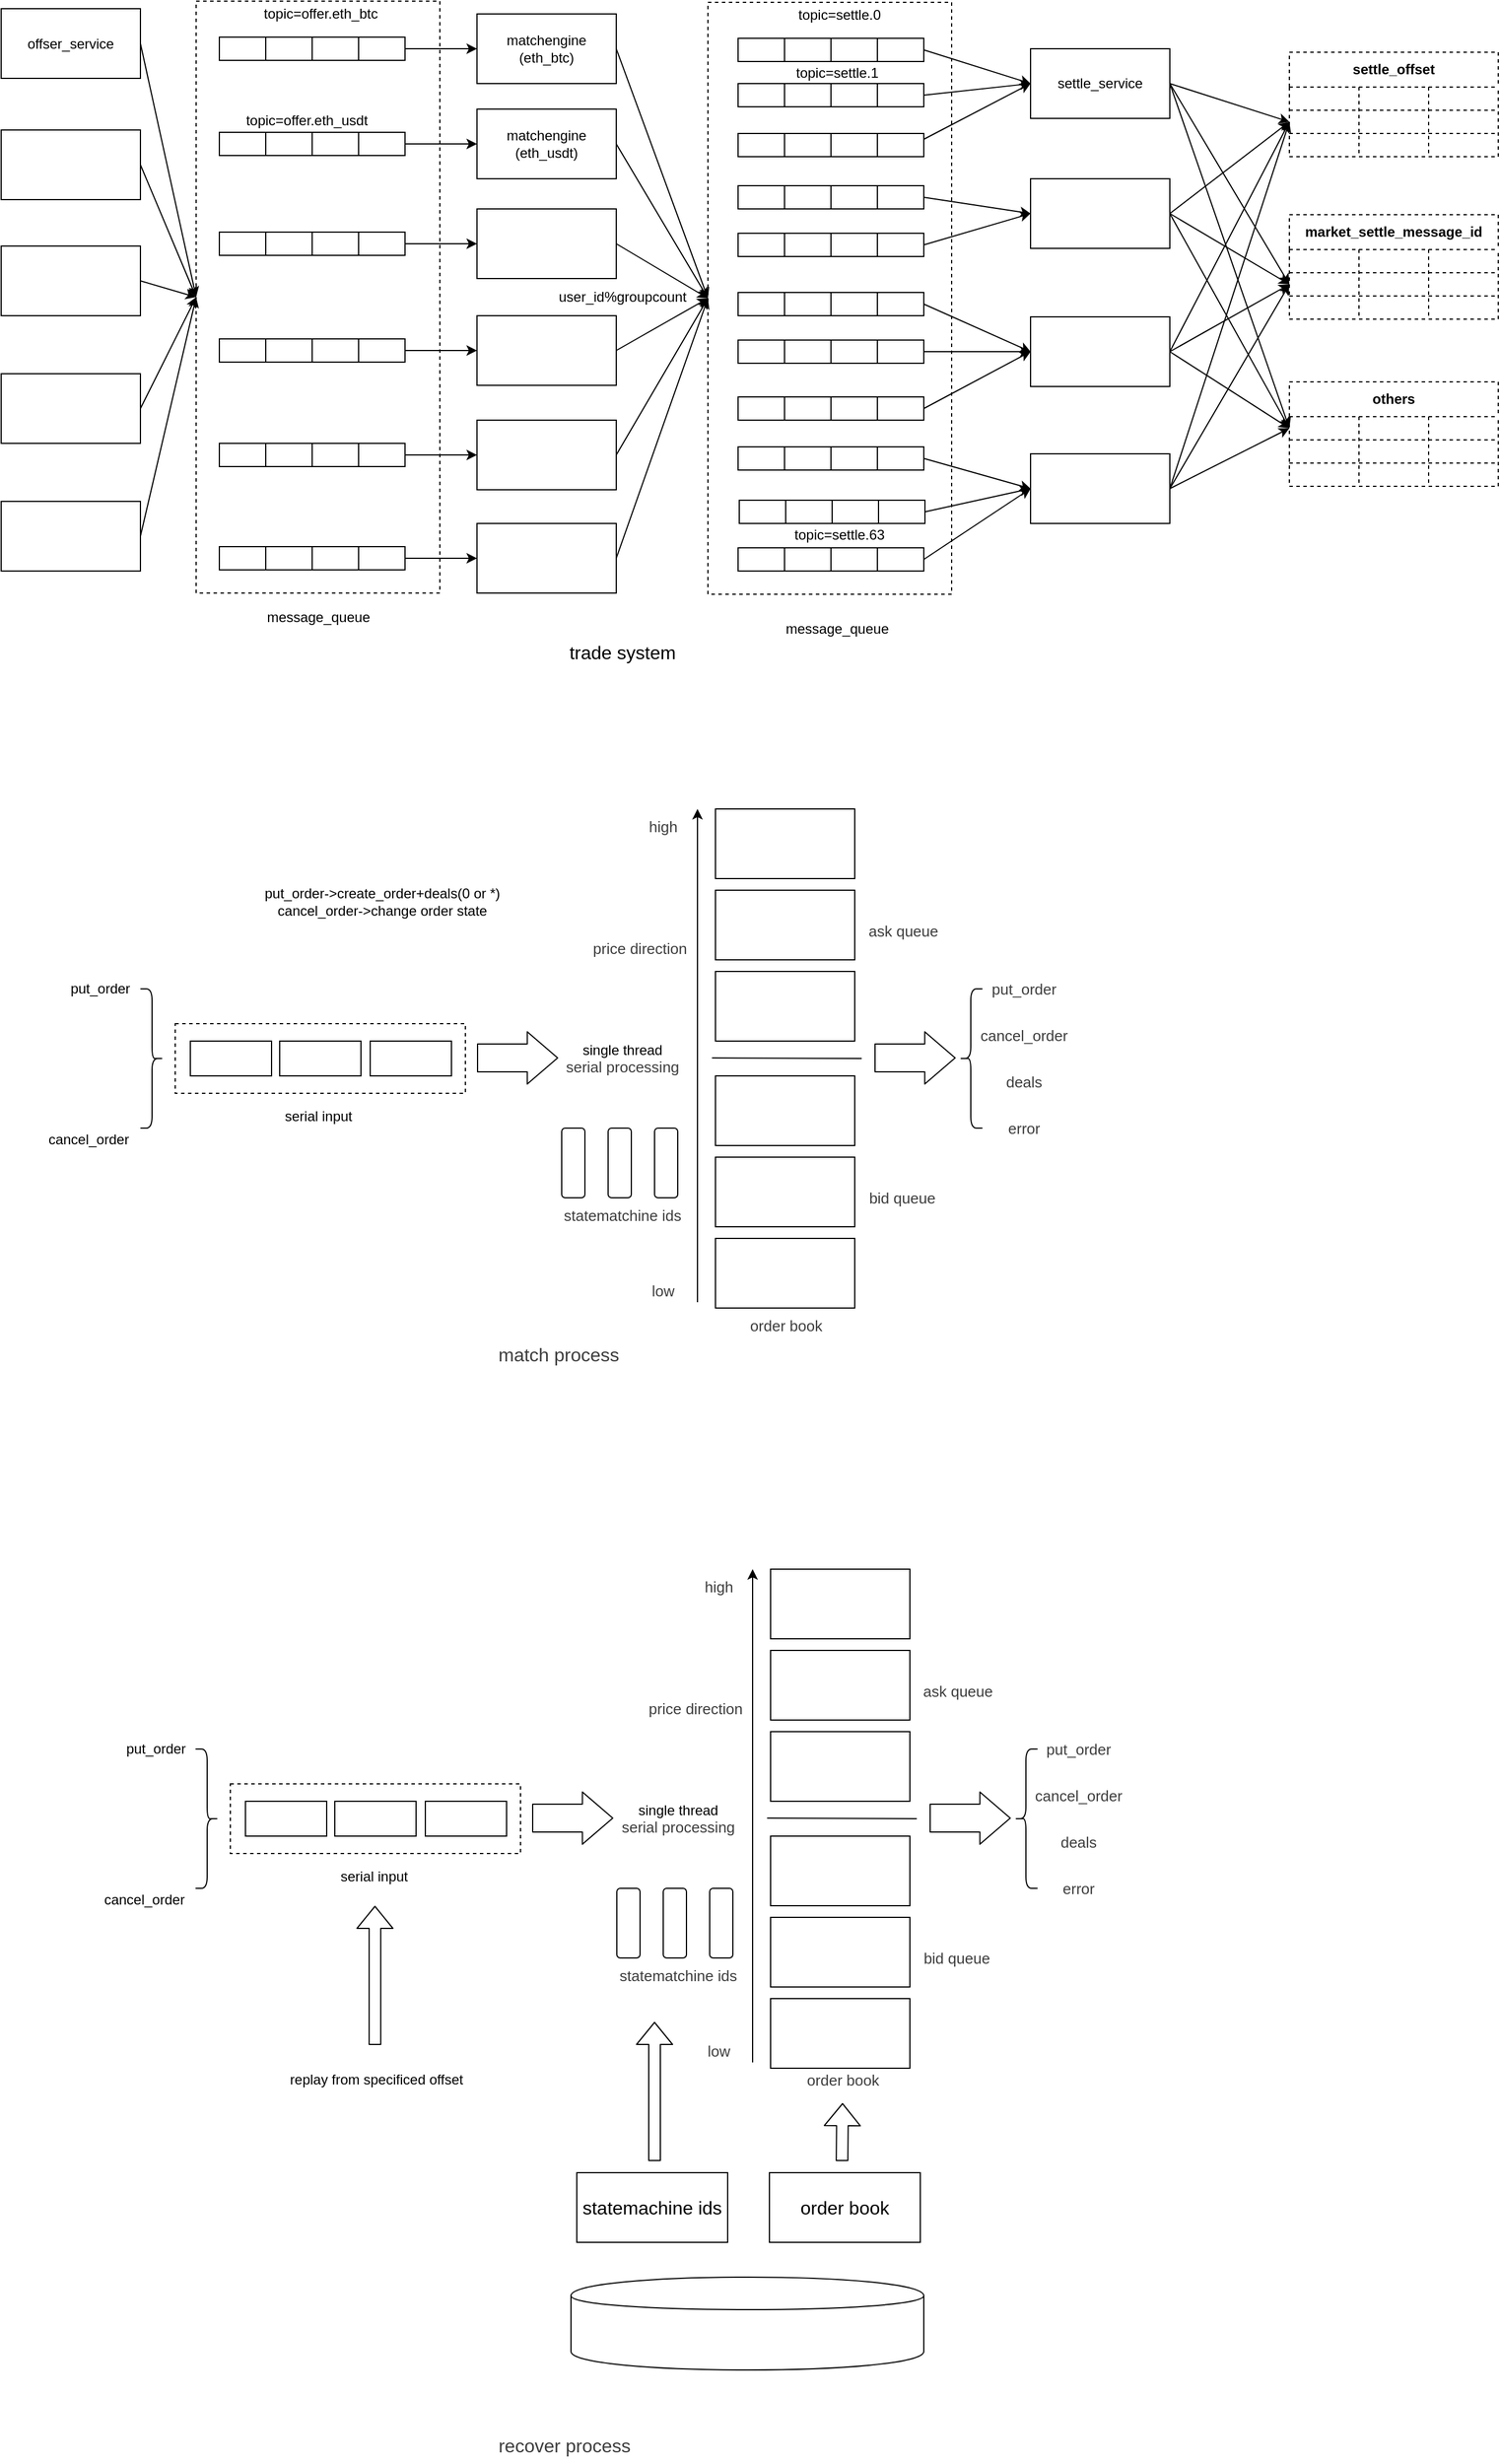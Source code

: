 <mxfile version="13.4.5" type="device"><diagram id="phv27x_D4KPjh-dblXPq" name="Page-1"><mxGraphModel dx="7853" dy="5680" grid="1" gridSize="10" guides="1" tooltips="1" connect="1" arrows="1" fold="1" page="1" pageScale="1" pageWidth="827" pageHeight="1169" math="0" shadow="0"><root><mxCell id="0"/><mxCell id="1" parent="0"/><mxCell id="DjHgJmTBQ00bGKM-R6j6-141" value="" style="rounded=0;whiteSpace=wrap;html=1;fillColor=none;dashed=1;" parent="1" vertex="1"><mxGeometry x="2469" y="740" width="210" height="510" as="geometry"/></mxCell><mxCell id="DjHgJmTBQ00bGKM-R6j6-1" value="offser_service" style="rounded=0;whiteSpace=wrap;html=1;" parent="1" vertex="1"><mxGeometry x="1860" y="745.5" width="120" height="60" as="geometry"/></mxCell><mxCell id="DjHgJmTBQ00bGKM-R6j6-2" value="" style="rounded=0;whiteSpace=wrap;html=1;" parent="1" vertex="1"><mxGeometry x="1860" y="850" width="120" height="60" as="geometry"/></mxCell><mxCell id="DjHgJmTBQ00bGKM-R6j6-3" value="" style="rounded=0;whiteSpace=wrap;html=1;" parent="1" vertex="1"><mxGeometry x="1860" y="950" width="120" height="60" as="geometry"/></mxCell><mxCell id="DjHgJmTBQ00bGKM-R6j6-4" value="" style="rounded=0;whiteSpace=wrap;html=1;" parent="1" vertex="1"><mxGeometry x="1860" y="1060" width="120" height="60" as="geometry"/></mxCell><mxCell id="DjHgJmTBQ00bGKM-R6j6-5" value="" style="rounded=0;whiteSpace=wrap;html=1;" parent="1" vertex="1"><mxGeometry x="1860" y="1170" width="120" height="60" as="geometry"/></mxCell><mxCell id="DjHgJmTBQ00bGKM-R6j6-7" value="" style="rounded=0;whiteSpace=wrap;html=1;" parent="1" vertex="1"><mxGeometry x="2048" y="770" width="40" height="20" as="geometry"/></mxCell><mxCell id="DjHgJmTBQ00bGKM-R6j6-9" value="" style="rounded=0;whiteSpace=wrap;html=1;" parent="1" vertex="1"><mxGeometry x="2088" y="770" width="40" height="20" as="geometry"/></mxCell><mxCell id="DjHgJmTBQ00bGKM-R6j6-10" value="" style="rounded=0;whiteSpace=wrap;html=1;" parent="1" vertex="1"><mxGeometry x="2128" y="770" width="40" height="20" as="geometry"/></mxCell><mxCell id="DjHgJmTBQ00bGKM-R6j6-11" value="" style="rounded=0;whiteSpace=wrap;html=1;" parent="1" vertex="1"><mxGeometry x="2168" y="770" width="40" height="20" as="geometry"/></mxCell><mxCell id="DjHgJmTBQ00bGKM-R6j6-12" value="" style="rounded=0;whiteSpace=wrap;html=1;" parent="1" vertex="1"><mxGeometry x="2048" y="852" width="40" height="20" as="geometry"/></mxCell><mxCell id="DjHgJmTBQ00bGKM-R6j6-13" value="" style="rounded=0;whiteSpace=wrap;html=1;" parent="1" vertex="1"><mxGeometry x="2088" y="852" width="40" height="20" as="geometry"/></mxCell><mxCell id="DjHgJmTBQ00bGKM-R6j6-14" value="" style="rounded=0;whiteSpace=wrap;html=1;" parent="1" vertex="1"><mxGeometry x="2128" y="852" width="40" height="20" as="geometry"/></mxCell><mxCell id="DjHgJmTBQ00bGKM-R6j6-15" value="" style="rounded=0;whiteSpace=wrap;html=1;" parent="1" vertex="1"><mxGeometry x="2168" y="852" width="40" height="20" as="geometry"/></mxCell><mxCell id="DjHgJmTBQ00bGKM-R6j6-16" value="" style="rounded=0;whiteSpace=wrap;html=1;" parent="1" vertex="1"><mxGeometry x="2048" y="938" width="40" height="20" as="geometry"/></mxCell><mxCell id="DjHgJmTBQ00bGKM-R6j6-17" value="" style="rounded=0;whiteSpace=wrap;html=1;" parent="1" vertex="1"><mxGeometry x="2088" y="938" width="40" height="20" as="geometry"/></mxCell><mxCell id="DjHgJmTBQ00bGKM-R6j6-18" value="" style="rounded=0;whiteSpace=wrap;html=1;" parent="1" vertex="1"><mxGeometry x="2128" y="938" width="40" height="20" as="geometry"/></mxCell><mxCell id="DjHgJmTBQ00bGKM-R6j6-19" value="" style="rounded=0;whiteSpace=wrap;html=1;" parent="1" vertex="1"><mxGeometry x="2168" y="938" width="40" height="20" as="geometry"/></mxCell><mxCell id="DjHgJmTBQ00bGKM-R6j6-20" value="" style="rounded=0;whiteSpace=wrap;html=1;" parent="1" vertex="1"><mxGeometry x="2048" y="1030" width="40" height="20" as="geometry"/></mxCell><mxCell id="DjHgJmTBQ00bGKM-R6j6-21" value="" style="rounded=0;whiteSpace=wrap;html=1;" parent="1" vertex="1"><mxGeometry x="2088" y="1030" width="40" height="20" as="geometry"/></mxCell><mxCell id="DjHgJmTBQ00bGKM-R6j6-22" value="" style="rounded=0;whiteSpace=wrap;html=1;" parent="1" vertex="1"><mxGeometry x="2128" y="1030" width="40" height="20" as="geometry"/></mxCell><mxCell id="DjHgJmTBQ00bGKM-R6j6-23" value="" style="rounded=0;whiteSpace=wrap;html=1;" parent="1" vertex="1"><mxGeometry x="2168" y="1030" width="40" height="20" as="geometry"/></mxCell><mxCell id="DjHgJmTBQ00bGKM-R6j6-24" value="" style="rounded=0;whiteSpace=wrap;html=1;" parent="1" vertex="1"><mxGeometry x="2048" y="1120" width="40" height="20" as="geometry"/></mxCell><mxCell id="DjHgJmTBQ00bGKM-R6j6-25" value="" style="rounded=0;whiteSpace=wrap;html=1;" parent="1" vertex="1"><mxGeometry x="2088" y="1120" width="40" height="20" as="geometry"/></mxCell><mxCell id="DjHgJmTBQ00bGKM-R6j6-26" value="" style="rounded=0;whiteSpace=wrap;html=1;" parent="1" vertex="1"><mxGeometry x="2128" y="1120" width="40" height="20" as="geometry"/></mxCell><mxCell id="DjHgJmTBQ00bGKM-R6j6-27" value="" style="rounded=0;whiteSpace=wrap;html=1;" parent="1" vertex="1"><mxGeometry x="2168" y="1120" width="40" height="20" as="geometry"/></mxCell><mxCell id="DjHgJmTBQ00bGKM-R6j6-28" value="" style="rounded=0;whiteSpace=wrap;html=1;" parent="1" vertex="1"><mxGeometry x="2048" y="1209" width="40" height="20" as="geometry"/></mxCell><mxCell id="DjHgJmTBQ00bGKM-R6j6-29" value="" style="rounded=0;whiteSpace=wrap;html=1;" parent="1" vertex="1"><mxGeometry x="2088" y="1209" width="40" height="20" as="geometry"/></mxCell><mxCell id="DjHgJmTBQ00bGKM-R6j6-30" value="" style="rounded=0;whiteSpace=wrap;html=1;" parent="1" vertex="1"><mxGeometry x="2128" y="1209" width="40" height="20" as="geometry"/></mxCell><mxCell id="DjHgJmTBQ00bGKM-R6j6-31" value="" style="rounded=0;whiteSpace=wrap;html=1;" parent="1" vertex="1"><mxGeometry x="2168" y="1209" width="40" height="20" as="geometry"/></mxCell><mxCell id="DjHgJmTBQ00bGKM-R6j6-32" value="topic=offer.eth_btc" style="text;html=1;resizable=0;autosize=1;align=center;verticalAlign=middle;points=[];fillColor=none;strokeColor=none;rounded=0;" parent="1" vertex="1"><mxGeometry x="2080" y="740" width="110" height="20" as="geometry"/></mxCell><mxCell id="DjHgJmTBQ00bGKM-R6j6-33" value="topic=offer.eth_usdt" style="text;html=1;resizable=0;autosize=1;align=center;verticalAlign=middle;points=[];fillColor=none;strokeColor=none;rounded=0;" parent="1" vertex="1"><mxGeometry x="2063" y="832" width="120" height="20" as="geometry"/></mxCell><mxCell id="DjHgJmTBQ00bGKM-R6j6-34" value="matchengine&lt;br&gt;(eth_btc)" style="rounded=0;whiteSpace=wrap;html=1;" parent="1" vertex="1"><mxGeometry x="2270" y="750" width="120" height="60" as="geometry"/></mxCell><mxCell id="DjHgJmTBQ00bGKM-R6j6-35" value="matchengine&lt;br&gt;(eth_usdt)" style="rounded=0;whiteSpace=wrap;html=1;" parent="1" vertex="1"><mxGeometry x="2270" y="832" width="120" height="60" as="geometry"/></mxCell><mxCell id="DjHgJmTBQ00bGKM-R6j6-37" value="" style="rounded=0;whiteSpace=wrap;html=1;" parent="1" vertex="1"><mxGeometry x="2270" y="918" width="120" height="60" as="geometry"/></mxCell><mxCell id="DjHgJmTBQ00bGKM-R6j6-38" value="" style="rounded=0;whiteSpace=wrap;html=1;" parent="1" vertex="1"><mxGeometry x="2270" y="1010" width="120" height="60" as="geometry"/></mxCell><mxCell id="DjHgJmTBQ00bGKM-R6j6-39" value="" style="rounded=0;whiteSpace=wrap;html=1;" parent="1" vertex="1"><mxGeometry x="2270" y="1100" width="120" height="60" as="geometry"/></mxCell><mxCell id="DjHgJmTBQ00bGKM-R6j6-40" value="" style="rounded=0;whiteSpace=wrap;html=1;" parent="1" vertex="1"><mxGeometry x="2270" y="1189" width="120" height="60" as="geometry"/></mxCell><mxCell id="DjHgJmTBQ00bGKM-R6j6-67" value="message_queue" style="text;html=1;resizable=0;autosize=1;align=center;verticalAlign=middle;points=[];fillColor=none;strokeColor=none;rounded=0;" parent="1" vertex="1"><mxGeometry x="2083" y="1260" width="100" height="20" as="geometry"/></mxCell><mxCell id="DjHgJmTBQ00bGKM-R6j6-68" value="" style="rounded=0;whiteSpace=wrap;html=1;" parent="1" vertex="1"><mxGeometry x="2495" y="771" width="40" height="20" as="geometry"/></mxCell><mxCell id="DjHgJmTBQ00bGKM-R6j6-69" value="" style="rounded=0;whiteSpace=wrap;html=1;" parent="1" vertex="1"><mxGeometry x="2535" y="771" width="40" height="20" as="geometry"/></mxCell><mxCell id="DjHgJmTBQ00bGKM-R6j6-70" value="" style="rounded=0;whiteSpace=wrap;html=1;" parent="1" vertex="1"><mxGeometry x="2575" y="771" width="40" height="20" as="geometry"/></mxCell><mxCell id="DjHgJmTBQ00bGKM-R6j6-71" value="" style="rounded=0;whiteSpace=wrap;html=1;" parent="1" vertex="1"><mxGeometry x="2615" y="771" width="40" height="20" as="geometry"/></mxCell><mxCell id="DjHgJmTBQ00bGKM-R6j6-72" value="" style="rounded=0;whiteSpace=wrap;html=1;" parent="1" vertex="1"><mxGeometry x="2495" y="853" width="40" height="20" as="geometry"/></mxCell><mxCell id="DjHgJmTBQ00bGKM-R6j6-73" value="" style="rounded=0;whiteSpace=wrap;html=1;" parent="1" vertex="1"><mxGeometry x="2535" y="853" width="40" height="20" as="geometry"/></mxCell><mxCell id="DjHgJmTBQ00bGKM-R6j6-74" value="" style="rounded=0;whiteSpace=wrap;html=1;" parent="1" vertex="1"><mxGeometry x="2575" y="853" width="40" height="20" as="geometry"/></mxCell><mxCell id="DjHgJmTBQ00bGKM-R6j6-75" value="" style="rounded=0;whiteSpace=wrap;html=1;" parent="1" vertex="1"><mxGeometry x="2615" y="853" width="40" height="20" as="geometry"/></mxCell><mxCell id="DjHgJmTBQ00bGKM-R6j6-76" value="" style="rounded=0;whiteSpace=wrap;html=1;" parent="1" vertex="1"><mxGeometry x="2495" y="939" width="40" height="20" as="geometry"/></mxCell><mxCell id="DjHgJmTBQ00bGKM-R6j6-77" value="" style="rounded=0;whiteSpace=wrap;html=1;" parent="1" vertex="1"><mxGeometry x="2535" y="939" width="40" height="20" as="geometry"/></mxCell><mxCell id="DjHgJmTBQ00bGKM-R6j6-78" value="" style="rounded=0;whiteSpace=wrap;html=1;" parent="1" vertex="1"><mxGeometry x="2575" y="939" width="40" height="20" as="geometry"/></mxCell><mxCell id="DjHgJmTBQ00bGKM-R6j6-79" value="" style="rounded=0;whiteSpace=wrap;html=1;" parent="1" vertex="1"><mxGeometry x="2615" y="939" width="40" height="20" as="geometry"/></mxCell><mxCell id="DjHgJmTBQ00bGKM-R6j6-80" value="" style="rounded=0;whiteSpace=wrap;html=1;" parent="1" vertex="1"><mxGeometry x="2495" y="1031" width="40" height="20" as="geometry"/></mxCell><mxCell id="DjHgJmTBQ00bGKM-R6j6-81" value="" style="rounded=0;whiteSpace=wrap;html=1;" parent="1" vertex="1"><mxGeometry x="2535" y="1031" width="40" height="20" as="geometry"/></mxCell><mxCell id="DjHgJmTBQ00bGKM-R6j6-82" value="" style="rounded=0;whiteSpace=wrap;html=1;" parent="1" vertex="1"><mxGeometry x="2575" y="1031" width="40" height="20" as="geometry"/></mxCell><mxCell id="DjHgJmTBQ00bGKM-R6j6-83" value="" style="rounded=0;whiteSpace=wrap;html=1;" parent="1" vertex="1"><mxGeometry x="2615" y="1031" width="40" height="20" as="geometry"/></mxCell><mxCell id="DjHgJmTBQ00bGKM-R6j6-84" value="" style="rounded=0;whiteSpace=wrap;html=1;" parent="1" vertex="1"><mxGeometry x="2495" y="1123" width="40" height="20" as="geometry"/></mxCell><mxCell id="DjHgJmTBQ00bGKM-R6j6-85" value="" style="rounded=0;whiteSpace=wrap;html=1;" parent="1" vertex="1"><mxGeometry x="2535" y="1123" width="40" height="20" as="geometry"/></mxCell><mxCell id="DjHgJmTBQ00bGKM-R6j6-86" value="" style="rounded=0;whiteSpace=wrap;html=1;" parent="1" vertex="1"><mxGeometry x="2575" y="1123" width="40" height="20" as="geometry"/></mxCell><mxCell id="DjHgJmTBQ00bGKM-R6j6-87" value="" style="rounded=0;whiteSpace=wrap;html=1;" parent="1" vertex="1"><mxGeometry x="2615" y="1123" width="40" height="20" as="geometry"/></mxCell><mxCell id="DjHgJmTBQ00bGKM-R6j6-88" value="" style="rounded=0;whiteSpace=wrap;html=1;" parent="1" vertex="1"><mxGeometry x="2495" y="1210" width="40" height="20" as="geometry"/></mxCell><mxCell id="DjHgJmTBQ00bGKM-R6j6-89" value="" style="rounded=0;whiteSpace=wrap;html=1;" parent="1" vertex="1"><mxGeometry x="2535" y="1210" width="40" height="20" as="geometry"/></mxCell><mxCell id="DjHgJmTBQ00bGKM-R6j6-90" value="" style="rounded=0;whiteSpace=wrap;html=1;" parent="1" vertex="1"><mxGeometry x="2575" y="1210" width="40" height="20" as="geometry"/></mxCell><mxCell id="DjHgJmTBQ00bGKM-R6j6-91" value="" style="rounded=0;whiteSpace=wrap;html=1;" parent="1" vertex="1"><mxGeometry x="2615" y="1210" width="40" height="20" as="geometry"/></mxCell><mxCell id="DjHgJmTBQ00bGKM-R6j6-92" value="topic=settle.0" style="text;html=1;resizable=0;autosize=1;align=center;verticalAlign=middle;points=[];fillColor=none;strokeColor=none;rounded=0;" parent="1" vertex="1"><mxGeometry x="2537" y="741" width="90" height="20" as="geometry"/></mxCell><mxCell id="DjHgJmTBQ00bGKM-R6j6-93" value="topic=settle.1" style="text;html=1;resizable=0;autosize=1;align=center;verticalAlign=middle;points=[];fillColor=none;strokeColor=none;rounded=0;" parent="1" vertex="1"><mxGeometry x="2535" y="791" width="90" height="20" as="geometry"/></mxCell><mxCell id="DjHgJmTBQ00bGKM-R6j6-94" value="topic=settle.63" style="text;html=1;resizable=0;autosize=1;align=center;verticalAlign=middle;points=[];fillColor=none;strokeColor=none;rounded=0;" parent="1" vertex="1"><mxGeometry x="2537" y="1189" width="90" height="20" as="geometry"/></mxCell><mxCell id="DjHgJmTBQ00bGKM-R6j6-95" value="message_queue" style="text;html=1;resizable=0;autosize=1;align=center;verticalAlign=middle;points=[];fillColor=none;strokeColor=none;rounded=0;" parent="1" vertex="1"><mxGeometry x="2530" y="1270" width="100" height="20" as="geometry"/></mxCell><mxCell id="DjHgJmTBQ00bGKM-R6j6-96" value="" style="rounded=0;whiteSpace=wrap;html=1;" parent="1" vertex="1"><mxGeometry x="2495" y="990" width="40" height="20" as="geometry"/></mxCell><mxCell id="DjHgJmTBQ00bGKM-R6j6-97" value="" style="rounded=0;whiteSpace=wrap;html=1;" parent="1" vertex="1"><mxGeometry x="2535" y="990" width="40" height="20" as="geometry"/></mxCell><mxCell id="DjHgJmTBQ00bGKM-R6j6-98" value="" style="rounded=0;whiteSpace=wrap;html=1;" parent="1" vertex="1"><mxGeometry x="2575" y="990" width="40" height="20" as="geometry"/></mxCell><mxCell id="DjHgJmTBQ00bGKM-R6j6-99" value="" style="rounded=0;whiteSpace=wrap;html=1;" parent="1" vertex="1"><mxGeometry x="2615" y="990" width="40" height="20" as="geometry"/></mxCell><mxCell id="DjHgJmTBQ00bGKM-R6j6-100" value="" style="rounded=0;whiteSpace=wrap;html=1;" parent="1" vertex="1"><mxGeometry x="2495" y="1080" width="40" height="20" as="geometry"/></mxCell><mxCell id="DjHgJmTBQ00bGKM-R6j6-101" value="" style="rounded=0;whiteSpace=wrap;html=1;" parent="1" vertex="1"><mxGeometry x="2535" y="1080" width="40" height="20" as="geometry"/></mxCell><mxCell id="DjHgJmTBQ00bGKM-R6j6-102" value="" style="rounded=0;whiteSpace=wrap;html=1;" parent="1" vertex="1"><mxGeometry x="2575" y="1080" width="40" height="20" as="geometry"/></mxCell><mxCell id="DjHgJmTBQ00bGKM-R6j6-103" value="" style="rounded=0;whiteSpace=wrap;html=1;" parent="1" vertex="1"><mxGeometry x="2615" y="1080" width="40" height="20" as="geometry"/></mxCell><mxCell id="DjHgJmTBQ00bGKM-R6j6-104" value="" style="rounded=0;whiteSpace=wrap;html=1;" parent="1" vertex="1"><mxGeometry x="2495" y="898" width="40" height="20" as="geometry"/></mxCell><mxCell id="DjHgJmTBQ00bGKM-R6j6-105" value="" style="rounded=0;whiteSpace=wrap;html=1;" parent="1" vertex="1"><mxGeometry x="2535" y="898" width="40" height="20" as="geometry"/></mxCell><mxCell id="DjHgJmTBQ00bGKM-R6j6-106" value="" style="rounded=0;whiteSpace=wrap;html=1;" parent="1" vertex="1"><mxGeometry x="2575" y="898" width="40" height="20" as="geometry"/></mxCell><mxCell id="DjHgJmTBQ00bGKM-R6j6-107" value="" style="rounded=0;whiteSpace=wrap;html=1;" parent="1" vertex="1"><mxGeometry x="2615" y="898" width="40" height="20" as="geometry"/></mxCell><mxCell id="DjHgJmTBQ00bGKM-R6j6-108" value="" style="rounded=0;whiteSpace=wrap;html=1;" parent="1" vertex="1"><mxGeometry x="2495" y="810" width="40" height="20" as="geometry"/></mxCell><mxCell id="DjHgJmTBQ00bGKM-R6j6-109" value="" style="rounded=0;whiteSpace=wrap;html=1;" parent="1" vertex="1"><mxGeometry x="2535" y="810" width="40" height="20" as="geometry"/></mxCell><mxCell id="DjHgJmTBQ00bGKM-R6j6-110" value="" style="rounded=0;whiteSpace=wrap;html=1;" parent="1" vertex="1"><mxGeometry x="2575" y="810" width="40" height="20" as="geometry"/></mxCell><mxCell id="DjHgJmTBQ00bGKM-R6j6-111" value="" style="rounded=0;whiteSpace=wrap;html=1;" parent="1" vertex="1"><mxGeometry x="2615" y="810" width="40" height="20" as="geometry"/></mxCell><mxCell id="DjHgJmTBQ00bGKM-R6j6-112" value="" style="rounded=0;whiteSpace=wrap;html=1;" parent="1" vertex="1"><mxGeometry x="2496" y="1169" width="40" height="20" as="geometry"/></mxCell><mxCell id="DjHgJmTBQ00bGKM-R6j6-113" value="" style="rounded=0;whiteSpace=wrap;html=1;" parent="1" vertex="1"><mxGeometry x="2536" y="1169" width="40" height="20" as="geometry"/></mxCell><mxCell id="DjHgJmTBQ00bGKM-R6j6-114" value="" style="rounded=0;whiteSpace=wrap;html=1;" parent="1" vertex="1"><mxGeometry x="2576" y="1169" width="40" height="20" as="geometry"/></mxCell><mxCell id="DjHgJmTBQ00bGKM-R6j6-115" value="" style="rounded=0;whiteSpace=wrap;html=1;" parent="1" vertex="1"><mxGeometry x="2616" y="1169" width="40" height="20" as="geometry"/></mxCell><mxCell id="DjHgJmTBQ00bGKM-R6j6-116" value="settle_service" style="rounded=0;whiteSpace=wrap;html=1;" parent="1" vertex="1"><mxGeometry x="2747" y="780" width="120" height="60" as="geometry"/></mxCell><mxCell id="DjHgJmTBQ00bGKM-R6j6-117" value="" style="rounded=0;whiteSpace=wrap;html=1;" parent="1" vertex="1"><mxGeometry x="2747" y="892" width="120" height="60" as="geometry"/></mxCell><mxCell id="DjHgJmTBQ00bGKM-R6j6-118" value="" style="rounded=0;whiteSpace=wrap;html=1;" parent="1" vertex="1"><mxGeometry x="2747" y="1011" width="120" height="60" as="geometry"/></mxCell><mxCell id="DjHgJmTBQ00bGKM-R6j6-119" value="" style="rounded=0;whiteSpace=wrap;html=1;" parent="1" vertex="1"><mxGeometry x="2747" y="1129" width="120" height="60" as="geometry"/></mxCell><mxCell id="DjHgJmTBQ00bGKM-R6j6-122" value="" style="endArrow=classic;html=1;exitX=1;exitY=0.5;exitDx=0;exitDy=0;entryX=0;entryY=0.5;entryDx=0;entryDy=0;" parent="1" source="DjHgJmTBQ00bGKM-R6j6-11" target="DjHgJmTBQ00bGKM-R6j6-34" edge="1"><mxGeometry width="50" height="50" relative="1" as="geometry"><mxPoint x="2490" y="1070" as="sourcePoint"/><mxPoint x="2540" y="1020" as="targetPoint"/></mxGeometry></mxCell><mxCell id="DjHgJmTBQ00bGKM-R6j6-123" value="" style="endArrow=classic;html=1;exitX=1;exitY=0.5;exitDx=0;exitDy=0;entryX=0;entryY=0.5;entryDx=0;entryDy=0;" parent="1" source="DjHgJmTBQ00bGKM-R6j6-15" target="DjHgJmTBQ00bGKM-R6j6-35" edge="1"><mxGeometry width="50" height="50" relative="1" as="geometry"><mxPoint x="2490" y="1070" as="sourcePoint"/><mxPoint x="2540" y="1020" as="targetPoint"/></mxGeometry></mxCell><mxCell id="DjHgJmTBQ00bGKM-R6j6-124" value="" style="endArrow=classic;html=1;exitX=1;exitY=0.5;exitDx=0;exitDy=0;entryX=0;entryY=0.5;entryDx=0;entryDy=0;" parent="1" source="DjHgJmTBQ00bGKM-R6j6-19" target="DjHgJmTBQ00bGKM-R6j6-37" edge="1"><mxGeometry width="50" height="50" relative="1" as="geometry"><mxPoint x="2218" y="872" as="sourcePoint"/><mxPoint x="2280" y="872" as="targetPoint"/></mxGeometry></mxCell><mxCell id="DjHgJmTBQ00bGKM-R6j6-125" value="" style="endArrow=classic;html=1;exitX=1;exitY=0.5;exitDx=0;exitDy=0;entryX=0;entryY=0.5;entryDx=0;entryDy=0;" parent="1" source="DjHgJmTBQ00bGKM-R6j6-23" target="DjHgJmTBQ00bGKM-R6j6-38" edge="1"><mxGeometry width="50" height="50" relative="1" as="geometry"><mxPoint x="2228" y="882" as="sourcePoint"/><mxPoint x="2290" y="882" as="targetPoint"/></mxGeometry></mxCell><mxCell id="DjHgJmTBQ00bGKM-R6j6-126" value="" style="endArrow=classic;html=1;exitX=1;exitY=0.5;exitDx=0;exitDy=0;entryX=0;entryY=0.5;entryDx=0;entryDy=0;" parent="1" source="DjHgJmTBQ00bGKM-R6j6-27" target="DjHgJmTBQ00bGKM-R6j6-39" edge="1"><mxGeometry width="50" height="50" relative="1" as="geometry"><mxPoint x="2238" y="892" as="sourcePoint"/><mxPoint x="2300" y="892" as="targetPoint"/></mxGeometry></mxCell><mxCell id="DjHgJmTBQ00bGKM-R6j6-127" value="" style="endArrow=classic;html=1;exitX=1;exitY=0.5;exitDx=0;exitDy=0;entryX=0;entryY=0.5;entryDx=0;entryDy=0;" parent="1" source="DjHgJmTBQ00bGKM-R6j6-31" target="DjHgJmTBQ00bGKM-R6j6-40" edge="1"><mxGeometry width="50" height="50" relative="1" as="geometry"><mxPoint x="2248" y="902" as="sourcePoint"/><mxPoint x="2310" y="902" as="targetPoint"/></mxGeometry></mxCell><mxCell id="DjHgJmTBQ00bGKM-R6j6-130" value="" style="endArrow=classic;html=1;exitX=1;exitY=0.5;exitDx=0;exitDy=0;entryX=0;entryY=0.5;entryDx=0;entryDy=0;" parent="1" source="DjHgJmTBQ00bGKM-R6j6-83" target="DjHgJmTBQ00bGKM-R6j6-118" edge="1"><mxGeometry width="50" height="50" relative="1" as="geometry"><mxPoint x="3005" y="950" as="sourcePoint"/><mxPoint x="3145" y="900" as="targetPoint"/></mxGeometry></mxCell><mxCell id="DjHgJmTBQ00bGKM-R6j6-131" value="" style="endArrow=classic;html=1;exitX=1;exitY=0.5;exitDx=0;exitDy=0;entryX=0;entryY=0.5;entryDx=0;entryDy=0;" parent="1" source="DjHgJmTBQ00bGKM-R6j6-99" target="DjHgJmTBQ00bGKM-R6j6-118" edge="1"><mxGeometry width="50" height="50" relative="1" as="geometry"><mxPoint x="3015" y="960" as="sourcePoint"/><mxPoint x="3155" y="910" as="targetPoint"/></mxGeometry></mxCell><mxCell id="DjHgJmTBQ00bGKM-R6j6-132" value="" style="endArrow=classic;html=1;exitX=1;exitY=0.5;exitDx=0;exitDy=0;entryX=0;entryY=0.5;entryDx=0;entryDy=0;" parent="1" source="DjHgJmTBQ00bGKM-R6j6-79" target="DjHgJmTBQ00bGKM-R6j6-117" edge="1"><mxGeometry width="50" height="50" relative="1" as="geometry"><mxPoint x="3025" y="970" as="sourcePoint"/><mxPoint x="3165" y="920" as="targetPoint"/></mxGeometry></mxCell><mxCell id="DjHgJmTBQ00bGKM-R6j6-133" value="" style="endArrow=classic;html=1;exitX=1;exitY=0.5;exitDx=0;exitDy=0;entryX=0;entryY=0.5;entryDx=0;entryDy=0;" parent="1" source="DjHgJmTBQ00bGKM-R6j6-107" target="DjHgJmTBQ00bGKM-R6j6-117" edge="1"><mxGeometry width="50" height="50" relative="1" as="geometry"><mxPoint x="3035" y="980" as="sourcePoint"/><mxPoint x="3175" y="930" as="targetPoint"/></mxGeometry></mxCell><mxCell id="DjHgJmTBQ00bGKM-R6j6-134" value="" style="endArrow=classic;html=1;exitX=1;exitY=0.25;exitDx=0;exitDy=0;entryX=0;entryY=0.5;entryDx=0;entryDy=0;" parent="1" source="DjHgJmTBQ00bGKM-R6j6-75" target="DjHgJmTBQ00bGKM-R6j6-116" edge="1"><mxGeometry width="50" height="50" relative="1" as="geometry"><mxPoint x="3045" y="990" as="sourcePoint"/><mxPoint x="3185" y="940" as="targetPoint"/></mxGeometry></mxCell><mxCell id="DjHgJmTBQ00bGKM-R6j6-135" value="" style="endArrow=classic;html=1;exitX=1;exitY=0.5;exitDx=0;exitDy=0;entryX=0;entryY=0.5;entryDx=0;entryDy=0;" parent="1" source="DjHgJmTBQ00bGKM-R6j6-111" target="DjHgJmTBQ00bGKM-R6j6-116" edge="1"><mxGeometry width="50" height="50" relative="1" as="geometry"><mxPoint x="3055" y="1000" as="sourcePoint"/><mxPoint x="3195" y="950" as="targetPoint"/></mxGeometry></mxCell><mxCell id="DjHgJmTBQ00bGKM-R6j6-136" value="" style="endArrow=classic;html=1;exitX=1;exitY=0.5;exitDx=0;exitDy=0;entryX=0;entryY=0.5;entryDx=0;entryDy=0;" parent="1" source="DjHgJmTBQ00bGKM-R6j6-71" target="DjHgJmTBQ00bGKM-R6j6-116" edge="1"><mxGeometry width="50" height="50" relative="1" as="geometry"><mxPoint x="3065" y="1010" as="sourcePoint"/><mxPoint x="3205" y="960" as="targetPoint"/></mxGeometry></mxCell><mxCell id="DjHgJmTBQ00bGKM-R6j6-137" value="" style="endArrow=classic;html=1;exitX=1;exitY=0.5;exitDx=0;exitDy=0;entryX=0;entryY=0.5;entryDx=0;entryDy=0;" parent="1" source="DjHgJmTBQ00bGKM-R6j6-91" target="DjHgJmTBQ00bGKM-R6j6-119" edge="1"><mxGeometry width="50" height="50" relative="1" as="geometry"><mxPoint x="3005" y="950" as="sourcePoint"/><mxPoint x="2775" y="1170" as="targetPoint"/></mxGeometry></mxCell><mxCell id="DjHgJmTBQ00bGKM-R6j6-138" value="" style="endArrow=classic;html=1;exitX=1;exitY=0.5;exitDx=0;exitDy=0;entryX=0;entryY=0.5;entryDx=0;entryDy=0;" parent="1" source="DjHgJmTBQ00bGKM-R6j6-115" target="DjHgJmTBQ00bGKM-R6j6-119" edge="1"><mxGeometry width="50" height="50" relative="1" as="geometry"><mxPoint x="3015" y="960" as="sourcePoint"/><mxPoint x="2775" y="1170" as="targetPoint"/></mxGeometry></mxCell><mxCell id="DjHgJmTBQ00bGKM-R6j6-139" value="" style="endArrow=classic;html=1;exitX=1;exitY=0.5;exitDx=0;exitDy=0;entryX=0;entryY=0.5;entryDx=0;entryDy=0;" parent="1" source="DjHgJmTBQ00bGKM-R6j6-87" target="DjHgJmTBQ00bGKM-R6j6-119" edge="1"><mxGeometry width="50" height="50" relative="1" as="geometry"><mxPoint x="3025" y="970" as="sourcePoint"/><mxPoint x="2775" y="1170" as="targetPoint"/></mxGeometry></mxCell><mxCell id="DjHgJmTBQ00bGKM-R6j6-140" value="" style="endArrow=classic;html=1;exitX=1;exitY=0.5;exitDx=0;exitDy=0;entryX=0;entryY=0.5;entryDx=0;entryDy=0;" parent="1" source="DjHgJmTBQ00bGKM-R6j6-103" target="DjHgJmTBQ00bGKM-R6j6-118" edge="1"><mxGeometry width="50" height="50" relative="1" as="geometry"><mxPoint x="3035" y="980" as="sourcePoint"/><mxPoint x="3175" y="930" as="targetPoint"/></mxGeometry></mxCell><mxCell id="DjHgJmTBQ00bGKM-R6j6-142" value="" style="endArrow=classic;html=1;exitX=1;exitY=0.5;exitDx=0;exitDy=0;entryX=0;entryY=0.5;entryDx=0;entryDy=0;" parent="1" source="DjHgJmTBQ00bGKM-R6j6-39" target="DjHgJmTBQ00bGKM-R6j6-141" edge="1"><mxGeometry width="50" height="50" relative="1" as="geometry"><mxPoint x="2491" y="660" as="sourcePoint"/><mxPoint x="2541" y="610" as="targetPoint"/></mxGeometry></mxCell><mxCell id="DjHgJmTBQ00bGKM-R6j6-143" value="" style="endArrow=classic;html=1;exitX=1;exitY=0.5;exitDx=0;exitDy=0;entryX=0;entryY=0.5;entryDx=0;entryDy=0;" parent="1" source="DjHgJmTBQ00bGKM-R6j6-38" target="DjHgJmTBQ00bGKM-R6j6-141" edge="1"><mxGeometry width="50" height="50" relative="1" as="geometry"><mxPoint x="2501" y="670" as="sourcePoint"/><mxPoint x="2551" y="620" as="targetPoint"/></mxGeometry></mxCell><mxCell id="DjHgJmTBQ00bGKM-R6j6-144" value="" style="endArrow=classic;html=1;exitX=1;exitY=0.5;exitDx=0;exitDy=0;entryX=0;entryY=0.5;entryDx=0;entryDy=0;" parent="1" source="DjHgJmTBQ00bGKM-R6j6-37" target="DjHgJmTBQ00bGKM-R6j6-141" edge="1"><mxGeometry width="50" height="50" relative="1" as="geometry"><mxPoint x="2511" y="680" as="sourcePoint"/><mxPoint x="2561" y="630" as="targetPoint"/></mxGeometry></mxCell><mxCell id="DjHgJmTBQ00bGKM-R6j6-145" value="" style="endArrow=classic;html=1;exitX=1;exitY=0.5;exitDx=0;exitDy=0;entryX=0;entryY=0.5;entryDx=0;entryDy=0;" parent="1" source="DjHgJmTBQ00bGKM-R6j6-35" target="DjHgJmTBQ00bGKM-R6j6-141" edge="1"><mxGeometry width="50" height="50" relative="1" as="geometry"><mxPoint x="2521" y="690" as="sourcePoint"/><mxPoint x="2571" y="640" as="targetPoint"/></mxGeometry></mxCell><mxCell id="DjHgJmTBQ00bGKM-R6j6-146" value="" style="endArrow=classic;html=1;exitX=1;exitY=0.5;exitDx=0;exitDy=0;entryX=0;entryY=0.5;entryDx=0;entryDy=0;" parent="1" source="DjHgJmTBQ00bGKM-R6j6-34" target="DjHgJmTBQ00bGKM-R6j6-141" edge="1"><mxGeometry width="50" height="50" relative="1" as="geometry"><mxPoint x="2531" y="700" as="sourcePoint"/><mxPoint x="2581" y="650" as="targetPoint"/></mxGeometry></mxCell><mxCell id="DjHgJmTBQ00bGKM-R6j6-147" value="" style="endArrow=classic;html=1;exitX=1;exitY=0.5;exitDx=0;exitDy=0;entryX=0;entryY=0.5;entryDx=0;entryDy=0;" parent="1" source="DjHgJmTBQ00bGKM-R6j6-40" target="DjHgJmTBQ00bGKM-R6j6-141" edge="1"><mxGeometry width="50" height="50" relative="1" as="geometry"><mxPoint x="2531" y="700" as="sourcePoint"/><mxPoint x="2581" y="650" as="targetPoint"/></mxGeometry></mxCell><mxCell id="DjHgJmTBQ00bGKM-R6j6-148" value="" style="rounded=0;whiteSpace=wrap;html=1;fillColor=none;dashed=1;" parent="1" vertex="1"><mxGeometry x="2028" y="739" width="210" height="510" as="geometry"/></mxCell><mxCell id="DjHgJmTBQ00bGKM-R6j6-149" value="" style="endArrow=classic;html=1;exitX=1;exitY=0.5;exitDx=0;exitDy=0;entryX=0;entryY=0.5;entryDx=0;entryDy=0;" parent="1" source="DjHgJmTBQ00bGKM-R6j6-1" target="DjHgJmTBQ00bGKM-R6j6-148" edge="1"><mxGeometry width="50" height="50" relative="1" as="geometry"><mxPoint x="2370" y="1000" as="sourcePoint"/><mxPoint x="2420" y="950" as="targetPoint"/></mxGeometry></mxCell><mxCell id="DjHgJmTBQ00bGKM-R6j6-150" value="" style="endArrow=classic;html=1;exitX=1;exitY=0.5;exitDx=0;exitDy=0;entryX=0;entryY=0.5;entryDx=0;entryDy=0;" parent="1" source="DjHgJmTBQ00bGKM-R6j6-2" target="DjHgJmTBQ00bGKM-R6j6-148" edge="1"><mxGeometry width="50" height="50" relative="1" as="geometry"><mxPoint x="1990" y="785.5" as="sourcePoint"/><mxPoint x="2038" y="1004" as="targetPoint"/></mxGeometry></mxCell><mxCell id="DjHgJmTBQ00bGKM-R6j6-151" value="" style="endArrow=classic;html=1;exitX=1;exitY=0.5;exitDx=0;exitDy=0;entryX=0;entryY=0.5;entryDx=0;entryDy=0;" parent="1" source="DjHgJmTBQ00bGKM-R6j6-3" target="DjHgJmTBQ00bGKM-R6j6-148" edge="1"><mxGeometry width="50" height="50" relative="1" as="geometry"><mxPoint x="2000" y="795.5" as="sourcePoint"/><mxPoint x="2048" y="1014" as="targetPoint"/></mxGeometry></mxCell><mxCell id="DjHgJmTBQ00bGKM-R6j6-152" value="" style="endArrow=classic;html=1;exitX=1;exitY=0.5;exitDx=0;exitDy=0;entryX=0;entryY=0.5;entryDx=0;entryDy=0;" parent="1" source="DjHgJmTBQ00bGKM-R6j6-4" target="DjHgJmTBQ00bGKM-R6j6-148" edge="1"><mxGeometry width="50" height="50" relative="1" as="geometry"><mxPoint x="2010" y="805.5" as="sourcePoint"/><mxPoint x="2058" y="1024" as="targetPoint"/></mxGeometry></mxCell><mxCell id="DjHgJmTBQ00bGKM-R6j6-153" value="" style="endArrow=classic;html=1;exitX=1;exitY=0.5;exitDx=0;exitDy=0;entryX=0;entryY=0.5;entryDx=0;entryDy=0;" parent="1" source="DjHgJmTBQ00bGKM-R6j6-5" target="DjHgJmTBQ00bGKM-R6j6-148" edge="1"><mxGeometry width="50" height="50" relative="1" as="geometry"><mxPoint x="2020" y="815.5" as="sourcePoint"/><mxPoint x="2068" y="1034" as="targetPoint"/></mxGeometry></mxCell><mxCell id="DjHgJmTBQ00bGKM-R6j6-154" value="user_id%groupcount" style="text;html=1;resizable=0;autosize=1;align=center;verticalAlign=middle;points=[];fillColor=none;strokeColor=none;rounded=0;" parent="1" vertex="1"><mxGeometry x="2330" y="984" width="130" height="20" as="geometry"/></mxCell><mxCell id="DjHgJmTBQ00bGKM-R6j6-195" value="" style="endArrow=classic;html=1;exitX=1;exitY=0.5;exitDx=0;exitDy=0;entryX=0;entryY=0.5;entryDx=0;entryDy=0;" parent="1" source="DjHgJmTBQ00bGKM-R6j6-116" target="DjHgJmTBQ00bGKM-R6j6-187" edge="1"><mxGeometry width="50" height="50" relative="1" as="geometry"><mxPoint x="2950" y="770" as="sourcePoint"/><mxPoint x="3000" y="720" as="targetPoint"/></mxGeometry></mxCell><mxCell id="DjHgJmTBQ00bGKM-R6j6-196" value="" style="endArrow=classic;html=1;exitX=1;exitY=0.5;exitDx=0;exitDy=0;entryX=0;entryY=0.5;entryDx=0;entryDy=0;" parent="1" source="DjHgJmTBQ00bGKM-R6j6-118" target="DjHgJmTBQ00bGKM-R6j6-187" edge="1"><mxGeometry width="50" height="50" relative="1" as="geometry"><mxPoint x="2970" y="705.5" as="sourcePoint"/><mxPoint x="3073" y="805.5" as="targetPoint"/></mxGeometry></mxCell><mxCell id="DjHgJmTBQ00bGKM-R6j6-197" value="" style="endArrow=classic;html=1;exitX=1;exitY=0.5;exitDx=0;exitDy=0;entryX=0;entryY=0.5;entryDx=0;entryDy=0;" parent="1" source="DjHgJmTBQ00bGKM-R6j6-119" target="DjHgJmTBQ00bGKM-R6j6-187" edge="1"><mxGeometry width="50" height="50" relative="1" as="geometry"><mxPoint x="2910" y="952" as="sourcePoint"/><mxPoint x="3013" y="1052" as="targetPoint"/></mxGeometry></mxCell><mxCell id="DjHgJmTBQ00bGKM-R6j6-198" value="" style="endArrow=classic;html=1;entryX=0;entryY=0.5;entryDx=0;entryDy=0;exitX=1;exitY=0.5;exitDx=0;exitDy=0;" parent="1" source="DjHgJmTBQ00bGKM-R6j6-116" target="DjHgJmTBQ00bGKM-R6j6-174" edge="1"><mxGeometry width="50" height="50" relative="1" as="geometry"><mxPoint x="2870" y="810" as="sourcePoint"/><mxPoint x="2998" y="1155" as="targetPoint"/></mxGeometry></mxCell><mxCell id="DjHgJmTBQ00bGKM-R6j6-199" value="" style="endArrow=classic;html=1;exitX=1;exitY=0.5;exitDx=0;exitDy=0;entryX=0;entryY=0.5;entryDx=0;entryDy=0;" parent="1" source="DjHgJmTBQ00bGKM-R6j6-117" target="DjHgJmTBQ00bGKM-R6j6-187" edge="1"><mxGeometry width="50" height="50" relative="1" as="geometry"><mxPoint x="2890" y="930" as="sourcePoint"/><mxPoint x="2993" y="1030" as="targetPoint"/></mxGeometry></mxCell><mxCell id="DjHgJmTBQ00bGKM-R6j6-200" value="" style="endArrow=classic;html=1;exitX=1;exitY=0.5;exitDx=0;exitDy=0;entryX=0;entryY=0.5;entryDx=0;entryDy=0;" parent="1" source="DjHgJmTBQ00bGKM-R6j6-119" target="DjHgJmTBQ00bGKM-R6j6-174" edge="1"><mxGeometry width="50" height="50" relative="1" as="geometry"><mxPoint x="2990" y="945" as="sourcePoint"/><mxPoint x="3093" y="1045" as="targetPoint"/></mxGeometry></mxCell><mxCell id="DjHgJmTBQ00bGKM-R6j6-201" value="" style="endArrow=classic;html=1;exitX=1;exitY=0.5;exitDx=0;exitDy=0;entryX=0;entryY=0.5;entryDx=0;entryDy=0;" parent="1" source="DjHgJmTBQ00bGKM-R6j6-118" target="DjHgJmTBQ00bGKM-R6j6-174" edge="1"><mxGeometry width="50" height="50" relative="1" as="geometry"><mxPoint x="2990" y="944" as="sourcePoint"/><mxPoint x="3093" y="1044" as="targetPoint"/></mxGeometry></mxCell><mxCell id="DjHgJmTBQ00bGKM-R6j6-202" value="" style="endArrow=classic;html=1;exitX=1;exitY=0.5;exitDx=0;exitDy=0;entryX=0;entryY=0.5;entryDx=0;entryDy=0;" parent="1" source="DjHgJmTBQ00bGKM-R6j6-117" target="DjHgJmTBQ00bGKM-R6j6-174" edge="1"><mxGeometry width="50" height="50" relative="1" as="geometry"><mxPoint x="3020" y="930" as="sourcePoint"/><mxPoint x="3123" y="1030" as="targetPoint"/></mxGeometry></mxCell><mxCell id="DjHgJmTBQ00bGKM-R6j6-207" value="" style="rounded=0;whiteSpace=wrap;html=1;" parent="1" vertex="1"><mxGeometry x="2178" y="1635" width="70" height="30" as="geometry"/></mxCell><mxCell id="DjHgJmTBQ00bGKM-R6j6-209" value="" style="rounded=0;whiteSpace=wrap;html=1;" parent="1" vertex="1"><mxGeometry x="2475.5" y="1435" width="120" height="60" as="geometry"/></mxCell><mxCell id="DjHgJmTBQ00bGKM-R6j6-210" value="" style="rounded=0;whiteSpace=wrap;html=1;" parent="1" vertex="1"><mxGeometry x="2475.5" y="1505" width="120" height="60" as="geometry"/></mxCell><mxCell id="DjHgJmTBQ00bGKM-R6j6-211" value="" style="rounded=0;whiteSpace=wrap;html=1;" parent="1" vertex="1"><mxGeometry x="2475.5" y="1575" width="120" height="60" as="geometry"/></mxCell><mxCell id="DjHgJmTBQ00bGKM-R6j6-215" value="" style="rounded=0;whiteSpace=wrap;html=1;" parent="1" vertex="1"><mxGeometry x="2475.5" y="1665" width="120" height="60" as="geometry"/></mxCell><mxCell id="DjHgJmTBQ00bGKM-R6j6-216" value="" style="rounded=0;whiteSpace=wrap;html=1;" parent="1" vertex="1"><mxGeometry x="2475.5" y="1735" width="120" height="60" as="geometry"/></mxCell><mxCell id="DjHgJmTBQ00bGKM-R6j6-182" value="settle_offset" style="shape=table;html=1;whiteSpace=wrap;startSize=30;container=1;collapsible=0;childLayout=tableLayout;fontStyle=1;align=center;dashed=1;fillColor=none;" parent="1" vertex="1"><mxGeometry x="2970" y="783" width="180" height="90" as="geometry"/></mxCell><mxCell id="DjHgJmTBQ00bGKM-R6j6-183" value="" style="shape=partialRectangle;html=1;whiteSpace=wrap;collapsible=0;dropTarget=0;pointerEvents=0;fillColor=none;top=0;left=0;bottom=0;right=0;points=[[0,0.5],[1,0.5]];portConstraint=eastwest;" parent="DjHgJmTBQ00bGKM-R6j6-182" vertex="1"><mxGeometry y="30" width="180" height="20" as="geometry"/></mxCell><mxCell id="DjHgJmTBQ00bGKM-R6j6-184" value="" style="shape=partialRectangle;html=1;whiteSpace=wrap;connectable=0;fillColor=none;top=0;left=0;bottom=0;right=0;overflow=hidden;" parent="DjHgJmTBQ00bGKM-R6j6-183" vertex="1"><mxGeometry width="60" height="20" as="geometry"/></mxCell><mxCell id="DjHgJmTBQ00bGKM-R6j6-185" value="" style="shape=partialRectangle;html=1;whiteSpace=wrap;connectable=0;fillColor=none;top=0;left=0;bottom=0;right=0;overflow=hidden;" parent="DjHgJmTBQ00bGKM-R6j6-183" vertex="1"><mxGeometry x="60" width="60" height="20" as="geometry"/></mxCell><mxCell id="DjHgJmTBQ00bGKM-R6j6-186" value="" style="shape=partialRectangle;html=1;whiteSpace=wrap;connectable=0;fillColor=none;top=0;left=0;bottom=0;right=0;overflow=hidden;" parent="DjHgJmTBQ00bGKM-R6j6-183" vertex="1"><mxGeometry x="120" width="60" height="20" as="geometry"/></mxCell><mxCell id="DjHgJmTBQ00bGKM-R6j6-187" value="" style="shape=partialRectangle;html=1;whiteSpace=wrap;collapsible=0;dropTarget=0;pointerEvents=0;fillColor=none;top=0;left=0;bottom=0;right=0;points=[[0,0.5],[1,0.5]];portConstraint=eastwest;" parent="DjHgJmTBQ00bGKM-R6j6-182" vertex="1"><mxGeometry y="50" width="180" height="20" as="geometry"/></mxCell><mxCell id="DjHgJmTBQ00bGKM-R6j6-188" value="" style="shape=partialRectangle;html=1;whiteSpace=wrap;connectable=0;fillColor=none;top=0;left=0;bottom=0;right=0;overflow=hidden;" parent="DjHgJmTBQ00bGKM-R6j6-187" vertex="1"><mxGeometry width="60" height="20" as="geometry"/></mxCell><mxCell id="DjHgJmTBQ00bGKM-R6j6-189" value="" style="shape=partialRectangle;html=1;whiteSpace=wrap;connectable=0;fillColor=none;top=0;left=0;bottom=0;right=0;overflow=hidden;" parent="DjHgJmTBQ00bGKM-R6j6-187" vertex="1"><mxGeometry x="60" width="60" height="20" as="geometry"/></mxCell><mxCell id="DjHgJmTBQ00bGKM-R6j6-190" value="" style="shape=partialRectangle;html=1;whiteSpace=wrap;connectable=0;fillColor=none;top=0;left=0;bottom=0;right=0;overflow=hidden;" parent="DjHgJmTBQ00bGKM-R6j6-187" vertex="1"><mxGeometry x="120" width="60" height="20" as="geometry"/></mxCell><mxCell id="DjHgJmTBQ00bGKM-R6j6-191" value="" style="shape=partialRectangle;html=1;whiteSpace=wrap;collapsible=0;dropTarget=0;pointerEvents=0;fillColor=none;top=0;left=0;bottom=0;right=0;points=[[0,0.5],[1,0.5]];portConstraint=eastwest;" parent="DjHgJmTBQ00bGKM-R6j6-182" vertex="1"><mxGeometry y="70" width="180" height="20" as="geometry"/></mxCell><mxCell id="DjHgJmTBQ00bGKM-R6j6-192" value="" style="shape=partialRectangle;html=1;whiteSpace=wrap;connectable=0;fillColor=none;top=0;left=0;bottom=0;right=0;overflow=hidden;" parent="DjHgJmTBQ00bGKM-R6j6-191" vertex="1"><mxGeometry width="60" height="20" as="geometry"/></mxCell><mxCell id="DjHgJmTBQ00bGKM-R6j6-193" value="" style="shape=partialRectangle;html=1;whiteSpace=wrap;connectable=0;fillColor=none;top=0;left=0;bottom=0;right=0;overflow=hidden;" parent="DjHgJmTBQ00bGKM-R6j6-191" vertex="1"><mxGeometry x="60" width="60" height="20" as="geometry"/></mxCell><mxCell id="DjHgJmTBQ00bGKM-R6j6-194" value="" style="shape=partialRectangle;html=1;whiteSpace=wrap;connectable=0;fillColor=none;top=0;left=0;bottom=0;right=0;overflow=hidden;" parent="DjHgJmTBQ00bGKM-R6j6-191" vertex="1"><mxGeometry x="120" width="60" height="20" as="geometry"/></mxCell><mxCell id="DjHgJmTBQ00bGKM-R6j6-169" value="market_settle_message_id" style="shape=table;html=1;whiteSpace=wrap;startSize=30;container=1;collapsible=0;childLayout=tableLayout;fontStyle=1;align=center;dashed=1;fillColor=none;" parent="1" vertex="1"><mxGeometry x="2970" y="923" width="180" height="90" as="geometry"/></mxCell><mxCell id="DjHgJmTBQ00bGKM-R6j6-170" value="" style="shape=partialRectangle;html=1;whiteSpace=wrap;collapsible=0;dropTarget=0;pointerEvents=0;fillColor=none;top=0;left=0;bottom=0;right=0;points=[[0,0.5],[1,0.5]];portConstraint=eastwest;" parent="DjHgJmTBQ00bGKM-R6j6-169" vertex="1"><mxGeometry y="30" width="180" height="20" as="geometry"/></mxCell><mxCell id="DjHgJmTBQ00bGKM-R6j6-171" value="" style="shape=partialRectangle;html=1;whiteSpace=wrap;connectable=0;fillColor=none;top=0;left=0;bottom=0;right=0;overflow=hidden;" parent="DjHgJmTBQ00bGKM-R6j6-170" vertex="1"><mxGeometry width="60" height="20" as="geometry"/></mxCell><mxCell id="DjHgJmTBQ00bGKM-R6j6-172" value="" style="shape=partialRectangle;html=1;whiteSpace=wrap;connectable=0;fillColor=none;top=0;left=0;bottom=0;right=0;overflow=hidden;" parent="DjHgJmTBQ00bGKM-R6j6-170" vertex="1"><mxGeometry x="60" width="60" height="20" as="geometry"/></mxCell><mxCell id="DjHgJmTBQ00bGKM-R6j6-173" value="" style="shape=partialRectangle;html=1;whiteSpace=wrap;connectable=0;fillColor=none;top=0;left=0;bottom=0;right=0;overflow=hidden;" parent="DjHgJmTBQ00bGKM-R6j6-170" vertex="1"><mxGeometry x="120" width="60" height="20" as="geometry"/></mxCell><mxCell id="DjHgJmTBQ00bGKM-R6j6-174" value="" style="shape=partialRectangle;html=1;whiteSpace=wrap;collapsible=0;dropTarget=0;pointerEvents=0;fillColor=none;top=0;left=0;bottom=0;right=0;points=[[0,0.5],[1,0.5]];portConstraint=eastwest;" parent="DjHgJmTBQ00bGKM-R6j6-169" vertex="1"><mxGeometry y="50" width="180" height="20" as="geometry"/></mxCell><mxCell id="DjHgJmTBQ00bGKM-R6j6-175" value="" style="shape=partialRectangle;html=1;whiteSpace=wrap;connectable=0;fillColor=none;top=0;left=0;bottom=0;right=0;overflow=hidden;" parent="DjHgJmTBQ00bGKM-R6j6-174" vertex="1"><mxGeometry width="60" height="20" as="geometry"/></mxCell><mxCell id="DjHgJmTBQ00bGKM-R6j6-176" value="" style="shape=partialRectangle;html=1;whiteSpace=wrap;connectable=0;fillColor=none;top=0;left=0;bottom=0;right=0;overflow=hidden;" parent="DjHgJmTBQ00bGKM-R6j6-174" vertex="1"><mxGeometry x="60" width="60" height="20" as="geometry"/></mxCell><mxCell id="DjHgJmTBQ00bGKM-R6j6-177" value="" style="shape=partialRectangle;html=1;whiteSpace=wrap;connectable=0;fillColor=none;top=0;left=0;bottom=0;right=0;overflow=hidden;" parent="DjHgJmTBQ00bGKM-R6j6-174" vertex="1"><mxGeometry x="120" width="60" height="20" as="geometry"/></mxCell><mxCell id="DjHgJmTBQ00bGKM-R6j6-178" value="" style="shape=partialRectangle;html=1;whiteSpace=wrap;collapsible=0;dropTarget=0;pointerEvents=0;fillColor=none;top=0;left=0;bottom=0;right=0;points=[[0,0.5],[1,0.5]];portConstraint=eastwest;" parent="DjHgJmTBQ00bGKM-R6j6-169" vertex="1"><mxGeometry y="70" width="180" height="20" as="geometry"/></mxCell><mxCell id="DjHgJmTBQ00bGKM-R6j6-179" value="" style="shape=partialRectangle;html=1;whiteSpace=wrap;connectable=0;fillColor=none;top=0;left=0;bottom=0;right=0;overflow=hidden;" parent="DjHgJmTBQ00bGKM-R6j6-178" vertex="1"><mxGeometry width="60" height="20" as="geometry"/></mxCell><mxCell id="DjHgJmTBQ00bGKM-R6j6-180" value="" style="shape=partialRectangle;html=1;whiteSpace=wrap;connectable=0;fillColor=none;top=0;left=0;bottom=0;right=0;overflow=hidden;" parent="DjHgJmTBQ00bGKM-R6j6-178" vertex="1"><mxGeometry x="60" width="60" height="20" as="geometry"/></mxCell><mxCell id="DjHgJmTBQ00bGKM-R6j6-181" value="" style="shape=partialRectangle;html=1;whiteSpace=wrap;connectable=0;fillColor=none;top=0;left=0;bottom=0;right=0;overflow=hidden;" parent="DjHgJmTBQ00bGKM-R6j6-178" vertex="1"><mxGeometry x="120" width="60" height="20" as="geometry"/></mxCell><mxCell id="DjHgJmTBQ00bGKM-R6j6-247" value="others" style="shape=table;html=1;whiteSpace=wrap;startSize=30;container=1;collapsible=0;childLayout=tableLayout;fontStyle=1;align=center;dashed=1;fillColor=none;" parent="1" vertex="1"><mxGeometry x="2970" y="1067" width="180" height="90" as="geometry"/></mxCell><mxCell id="DjHgJmTBQ00bGKM-R6j6-248" value="" style="shape=partialRectangle;html=1;whiteSpace=wrap;collapsible=0;dropTarget=0;pointerEvents=0;fillColor=none;top=0;left=0;bottom=0;right=0;points=[[0,0.5],[1,0.5]];portConstraint=eastwest;" parent="DjHgJmTBQ00bGKM-R6j6-247" vertex="1"><mxGeometry y="30" width="180" height="20" as="geometry"/></mxCell><mxCell id="DjHgJmTBQ00bGKM-R6j6-249" value="" style="shape=partialRectangle;html=1;whiteSpace=wrap;connectable=0;fillColor=none;top=0;left=0;bottom=0;right=0;overflow=hidden;" parent="DjHgJmTBQ00bGKM-R6j6-248" vertex="1"><mxGeometry width="60" height="20" as="geometry"/></mxCell><mxCell id="DjHgJmTBQ00bGKM-R6j6-250" value="" style="shape=partialRectangle;html=1;whiteSpace=wrap;connectable=0;fillColor=none;top=0;left=0;bottom=0;right=0;overflow=hidden;" parent="DjHgJmTBQ00bGKM-R6j6-248" vertex="1"><mxGeometry x="60" width="60" height="20" as="geometry"/></mxCell><mxCell id="DjHgJmTBQ00bGKM-R6j6-251" value="" style="shape=partialRectangle;html=1;whiteSpace=wrap;connectable=0;fillColor=none;top=0;left=0;bottom=0;right=0;overflow=hidden;" parent="DjHgJmTBQ00bGKM-R6j6-248" vertex="1"><mxGeometry x="120" width="60" height="20" as="geometry"/></mxCell><mxCell id="DjHgJmTBQ00bGKM-R6j6-252" value="" style="shape=partialRectangle;html=1;whiteSpace=wrap;collapsible=0;dropTarget=0;pointerEvents=0;fillColor=none;top=0;left=0;bottom=0;right=0;points=[[0,0.5],[1,0.5]];portConstraint=eastwest;" parent="DjHgJmTBQ00bGKM-R6j6-247" vertex="1"><mxGeometry y="50" width="180" height="20" as="geometry"/></mxCell><mxCell id="DjHgJmTBQ00bGKM-R6j6-253" value="" style="shape=partialRectangle;html=1;whiteSpace=wrap;connectable=0;fillColor=none;top=0;left=0;bottom=0;right=0;overflow=hidden;" parent="DjHgJmTBQ00bGKM-R6j6-252" vertex="1"><mxGeometry width="60" height="20" as="geometry"/></mxCell><mxCell id="DjHgJmTBQ00bGKM-R6j6-254" value="" style="shape=partialRectangle;html=1;whiteSpace=wrap;connectable=0;fillColor=none;top=0;left=0;bottom=0;right=0;overflow=hidden;" parent="DjHgJmTBQ00bGKM-R6j6-252" vertex="1"><mxGeometry x="60" width="60" height="20" as="geometry"/></mxCell><mxCell id="DjHgJmTBQ00bGKM-R6j6-255" value="" style="shape=partialRectangle;html=1;whiteSpace=wrap;connectable=0;fillColor=none;top=0;left=0;bottom=0;right=0;overflow=hidden;" parent="DjHgJmTBQ00bGKM-R6j6-252" vertex="1"><mxGeometry x="120" width="60" height="20" as="geometry"/></mxCell><mxCell id="DjHgJmTBQ00bGKM-R6j6-256" value="" style="shape=partialRectangle;html=1;whiteSpace=wrap;collapsible=0;dropTarget=0;pointerEvents=0;fillColor=none;top=0;left=0;bottom=0;right=0;points=[[0,0.5],[1,0.5]];portConstraint=eastwest;" parent="DjHgJmTBQ00bGKM-R6j6-247" vertex="1"><mxGeometry y="70" width="180" height="20" as="geometry"/></mxCell><mxCell id="DjHgJmTBQ00bGKM-R6j6-257" value="" style="shape=partialRectangle;html=1;whiteSpace=wrap;connectable=0;fillColor=none;top=0;left=0;bottom=0;right=0;overflow=hidden;" parent="DjHgJmTBQ00bGKM-R6j6-256" vertex="1"><mxGeometry width="60" height="20" as="geometry"/></mxCell><mxCell id="DjHgJmTBQ00bGKM-R6j6-258" value="" style="shape=partialRectangle;html=1;whiteSpace=wrap;connectable=0;fillColor=none;top=0;left=0;bottom=0;right=0;overflow=hidden;" parent="DjHgJmTBQ00bGKM-R6j6-256" vertex="1"><mxGeometry x="60" width="60" height="20" as="geometry"/></mxCell><mxCell id="DjHgJmTBQ00bGKM-R6j6-259" value="" style="shape=partialRectangle;html=1;whiteSpace=wrap;connectable=0;fillColor=none;top=0;left=0;bottom=0;right=0;overflow=hidden;" parent="DjHgJmTBQ00bGKM-R6j6-256" vertex="1"><mxGeometry x="120" width="60" height="20" as="geometry"/></mxCell><mxCell id="DjHgJmTBQ00bGKM-R6j6-217" value="" style="rounded=0;whiteSpace=wrap;html=1;" parent="1" vertex="1"><mxGeometry x="2475.5" y="1805" width="120" height="60" as="geometry"/></mxCell><mxCell id="DjHgJmTBQ00bGKM-R6j6-218" value="" style="endArrow=classic;html=1;" parent="1" edge="1"><mxGeometry width="50" height="50" relative="1" as="geometry"><mxPoint x="2460" y="1860" as="sourcePoint"/><mxPoint x="2460" y="1435" as="targetPoint"/></mxGeometry></mxCell><mxCell id="DjHgJmTBQ00bGKM-R6j6-219" value="" style="shape=curlyBracket;whiteSpace=wrap;html=1;rounded=1;direction=west;" parent="1" vertex="1"><mxGeometry x="1980" y="1590" width="20" height="120" as="geometry"/></mxCell><mxCell id="DjHgJmTBQ00bGKM-R6j6-220" value="put_order" style="text;html=1;resizable=0;autosize=1;align=center;verticalAlign=middle;points=[];fillColor=none;strokeColor=none;rounded=0;" parent="1" vertex="1"><mxGeometry x="1910" y="1580" width="70" height="20" as="geometry"/></mxCell><mxCell id="DjHgJmTBQ00bGKM-R6j6-221" value="cancel_order" style="text;html=1;resizable=0;autosize=1;align=center;verticalAlign=middle;points=[];fillColor=none;strokeColor=none;rounded=0;" parent="1" vertex="1"><mxGeometry x="1895" y="1710" width="80" height="20" as="geometry"/></mxCell><mxCell id="DjHgJmTBQ00bGKM-R6j6-222" value="put_order-&amp;gt;create_order+deals(0 or *)&lt;br&gt;cancel_order-&amp;gt;change order state" style="text;html=1;resizable=0;autosize=1;align=center;verticalAlign=middle;points=[];fillColor=none;strokeColor=none;rounded=0;" parent="1" vertex="1"><mxGeometry x="2078" y="1500" width="220" height="30" as="geometry"/></mxCell><mxCell id="DjHgJmTBQ00bGKM-R6j6-223" value="serial input" style="text;html=1;resizable=0;autosize=1;align=center;verticalAlign=middle;points=[];fillColor=none;strokeColor=none;rounded=0;" parent="1" vertex="1"><mxGeometry x="2098" y="1690" width="70" height="20" as="geometry"/></mxCell><mxCell id="DjHgJmTBQ00bGKM-R6j6-224" value="single thread&lt;br&gt;&lt;div style=&quot;text-align: center&quot;&gt;&lt;span style=&quot;color: rgb(61 , 61 , 61) ; font-family: &amp;#34;arial&amp;#34; , sans-serif ; font-size: 13px ; text-align: left&quot;&gt;serial processing&lt;/span&gt;&lt;/div&gt;" style="text;html=1;resizable=0;autosize=1;align=center;verticalAlign=middle;points=[];fillColor=none;strokeColor=none;rounded=0;" parent="1" vertex="1"><mxGeometry x="2340" y="1635" width="110" height="30" as="geometry"/></mxCell><mxCell id="DjHgJmTBQ00bGKM-R6j6-225" value="&lt;span style=&quot;color: rgb(61 , 61 , 61) ; font-family: &amp;#34;arial&amp;#34; , sans-serif ; font-size: 13px ; text-align: left&quot;&gt;price direction&lt;/span&gt;" style="text;html=1;resizable=0;autosize=1;align=center;verticalAlign=middle;points=[];fillColor=none;strokeColor=none;rounded=0;" parent="1" vertex="1"><mxGeometry x="2360" y="1545" width="100" height="20" as="geometry"/></mxCell><mxCell id="DjHgJmTBQ00bGKM-R6j6-226" value="&lt;span style=&quot;color: rgb(61 , 61 , 61) ; font-family: &amp;#34;arial&amp;#34; , sans-serif ; font-size: 13px ; text-align: left&quot;&gt;low&lt;/span&gt;" style="text;html=1;resizable=0;autosize=1;align=center;verticalAlign=middle;points=[];fillColor=none;strokeColor=none;rounded=0;" parent="1" vertex="1"><mxGeometry x="2410" y="1840" width="40" height="20" as="geometry"/></mxCell><mxCell id="DjHgJmTBQ00bGKM-R6j6-227" value="&lt;span style=&quot;color: rgb(61 , 61 , 61) ; font-family: &amp;#34;arial&amp;#34; , sans-serif ; font-size: 13px ; text-align: left&quot;&gt;high&lt;/span&gt;" style="text;html=1;resizable=0;autosize=1;align=center;verticalAlign=middle;points=[];fillColor=none;strokeColor=none;rounded=0;" parent="1" vertex="1"><mxGeometry x="2410" y="1440" width="40" height="20" as="geometry"/></mxCell><mxCell id="DjHgJmTBQ00bGKM-R6j6-229" value="" style="rounded=1;whiteSpace=wrap;html=1;fillColor=#ffffff;" parent="1" vertex="1"><mxGeometry x="2343" y="1710" width="20" height="60" as="geometry"/></mxCell><mxCell id="DjHgJmTBQ00bGKM-R6j6-230" value="" style="rounded=1;whiteSpace=wrap;html=1;fillColor=#ffffff;" parent="1" vertex="1"><mxGeometry x="2383" y="1710" width="20" height="60" as="geometry"/></mxCell><mxCell id="DjHgJmTBQ00bGKM-R6j6-231" value="" style="rounded=1;whiteSpace=wrap;html=1;fillColor=#ffffff;" parent="1" vertex="1"><mxGeometry x="2423" y="1710" width="20" height="60" as="geometry"/></mxCell><mxCell id="DjHgJmTBQ00bGKM-R6j6-232" value="" style="endArrow=none;html=1;" parent="1" edge="1"><mxGeometry width="50" height="50" relative="1" as="geometry"><mxPoint x="2472.5" y="1649.5" as="sourcePoint"/><mxPoint x="2601.5" y="1650" as="targetPoint"/></mxGeometry></mxCell><mxCell id="DjHgJmTBQ00bGKM-R6j6-233" value="" style="shape=flexArrow;endArrow=classic;html=1;width=24;endSize=8.39;" parent="1" edge="1"><mxGeometry width="50" height="50" relative="1" as="geometry"><mxPoint x="2270" y="1649.5" as="sourcePoint"/><mxPoint x="2340" y="1649.5" as="targetPoint"/></mxGeometry></mxCell><mxCell id="DjHgJmTBQ00bGKM-R6j6-234" value="" style="shape=flexArrow;endArrow=classic;html=1;width=24;endSize=8.39;" parent="1" edge="1"><mxGeometry width="50" height="50" relative="1" as="geometry"><mxPoint x="2612.5" y="1649.5" as="sourcePoint"/><mxPoint x="2682.5" y="1649.5" as="targetPoint"/></mxGeometry></mxCell><mxCell id="DjHgJmTBQ00bGKM-R6j6-235" value="" style="shape=curlyBracket;whiteSpace=wrap;html=1;rounded=1;fillColor=#ffffff;" parent="1" vertex="1"><mxGeometry x="2685.5" y="1590" width="20" height="120" as="geometry"/></mxCell><mxCell id="DjHgJmTBQ00bGKM-R6j6-236" value="&lt;span style=&quot;color: rgb(61 , 61 , 61) ; font-family: &amp;#34;arial&amp;#34; , sans-serif ; font-size: 13px ; text-align: left&quot;&gt;bid queue&lt;/span&gt;" style="text;html=1;resizable=0;autosize=1;align=center;verticalAlign=middle;points=[];fillColor=none;strokeColor=none;rounded=0;" parent="1" vertex="1"><mxGeometry x="2600.5" y="1760" width="70" height="20" as="geometry"/></mxCell><mxCell id="DjHgJmTBQ00bGKM-R6j6-237" value="&lt;span style=&quot;color: rgb(61 , 61 , 61) ; font-family: &amp;#34;arial&amp;#34; , sans-serif ; font-size: 13px ; text-align: left&quot;&gt;ask queue&lt;/span&gt;" style="text;html=1;resizable=0;autosize=1;align=center;verticalAlign=middle;points=[];fillColor=none;strokeColor=none;rounded=0;" parent="1" vertex="1"><mxGeometry x="2596.5" y="1530" width="80" height="20" as="geometry"/></mxCell><mxCell id="DjHgJmTBQ00bGKM-R6j6-238" value="&lt;span style=&quot;color: rgb(61 , 61 , 61) ; font-family: &amp;#34;arial&amp;#34; , sans-serif ; font-size: 13px ; text-align: left&quot;&gt;put_order&lt;/span&gt;" style="text;html=1;resizable=0;autosize=1;align=center;verticalAlign=middle;points=[];fillColor=none;strokeColor=none;rounded=0;" parent="1" vertex="1"><mxGeometry x="2705.5" y="1580" width="70" height="20" as="geometry"/></mxCell><mxCell id="DjHgJmTBQ00bGKM-R6j6-239" value="&lt;span style=&quot;color: rgb(61 , 61 , 61) ; font-family: &amp;#34;arial&amp;#34; , sans-serif ; font-size: 13px ; text-align: left&quot;&gt;cancel_order&lt;/span&gt;" style="text;html=1;resizable=0;autosize=1;align=center;verticalAlign=middle;points=[];fillColor=none;strokeColor=none;rounded=0;" parent="1" vertex="1"><mxGeometry x="2695.5" y="1620" width="90" height="20" as="geometry"/></mxCell><mxCell id="DjHgJmTBQ00bGKM-R6j6-240" value="&lt;span style=&quot;color: rgb(61 , 61 , 61) ; font-family: &amp;#34;arial&amp;#34; , sans-serif ; font-size: 13px ; text-align: left&quot;&gt;deals&lt;/span&gt;" style="text;html=1;resizable=0;autosize=1;align=center;verticalAlign=middle;points=[];fillColor=none;strokeColor=none;rounded=0;" parent="1" vertex="1"><mxGeometry x="2715.5" y="1660" width="50" height="20" as="geometry"/></mxCell><mxCell id="DjHgJmTBQ00bGKM-R6j6-241" value="&lt;span style=&quot;color: rgb(61 , 61 , 61) ; font-family: &amp;#34;arial&amp;#34; , sans-serif ; font-size: 13px ; text-align: left&quot;&gt;error&lt;/span&gt;" style="text;html=1;resizable=0;autosize=1;align=center;verticalAlign=middle;points=[];fillColor=none;strokeColor=none;rounded=0;" parent="1" vertex="1"><mxGeometry x="2720.5" y="1700" width="40" height="20" as="geometry"/></mxCell><mxCell id="DjHgJmTBQ00bGKM-R6j6-242" value="" style="rounded=0;whiteSpace=wrap;html=1;" parent="1" vertex="1"><mxGeometry x="2100" y="1635" width="70" height="30" as="geometry"/></mxCell><mxCell id="DjHgJmTBQ00bGKM-R6j6-243" value="" style="rounded=0;whiteSpace=wrap;html=1;" parent="1" vertex="1"><mxGeometry x="2023" y="1635" width="70" height="30" as="geometry"/></mxCell><mxCell id="DjHgJmTBQ00bGKM-R6j6-244" value="" style="rounded=0;whiteSpace=wrap;html=1;fillColor=none;dashed=1;" parent="1" vertex="1"><mxGeometry x="2010" y="1620" width="250" height="60" as="geometry"/></mxCell><mxCell id="DjHgJmTBQ00bGKM-R6j6-245" value="&lt;span style=&quot;color: rgb(61 , 61 , 61) ; font-family: &amp;#34;arial&amp;#34; , sans-serif ; font-size: 13px ; text-align: left&quot;&gt;statematchine ids&lt;/span&gt;" style="text;html=1;resizable=0;autosize=1;align=center;verticalAlign=middle;points=[];fillColor=none;strokeColor=none;rounded=0;" parent="1" vertex="1"><mxGeometry x="2335" y="1775" width="120" height="20" as="geometry"/></mxCell><mxCell id="DjHgJmTBQ00bGKM-R6j6-246" value="&lt;span style=&quot;color: rgb(61, 61, 61); font-family: arial, sans-serif; font-size: 16px; text-align: left;&quot;&gt;match process&lt;/span&gt;" style="text;html=1;resizable=0;autosize=1;align=center;verticalAlign=middle;points=[];fillColor=none;strokeColor=none;rounded=0;fontSize=16;" parent="1" vertex="1"><mxGeometry x="2280" y="1890" width="120" height="30" as="geometry"/></mxCell><mxCell id="DjHgJmTBQ00bGKM-R6j6-261" value="" style="endArrow=classic;html=1;entryX=0;entryY=0.5;entryDx=0;entryDy=0;exitX=1;exitY=0.5;exitDx=0;exitDy=0;" parent="1" source="DjHgJmTBQ00bGKM-R6j6-116" target="DjHgJmTBQ00bGKM-R6j6-248" edge="1"><mxGeometry width="50" height="50" relative="1" as="geometry"><mxPoint x="2890" y="800" as="sourcePoint"/><mxPoint x="3073" y="731" as="targetPoint"/></mxGeometry></mxCell><mxCell id="DjHgJmTBQ00bGKM-R6j6-262" value="" style="endArrow=classic;html=1;exitX=1;exitY=0.5;exitDx=0;exitDy=0;entryX=0;entryY=0.5;entryDx=0;entryDy=0;" parent="1" source="DjHgJmTBQ00bGKM-R6j6-117" target="DjHgJmTBQ00bGKM-R6j6-248" edge="1"><mxGeometry width="50" height="50" relative="1" as="geometry"><mxPoint x="2840.0" y="1308.0" as="sourcePoint"/><mxPoint x="2943" y="1199.0" as="targetPoint"/></mxGeometry></mxCell><mxCell id="DjHgJmTBQ00bGKM-R6j6-263" value="" style="endArrow=classic;html=1;exitX=1;exitY=0.5;exitDx=0;exitDy=0;entryX=0;entryY=0.5;entryDx=0;entryDy=0;" parent="1" source="DjHgJmTBQ00bGKM-R6j6-118" target="DjHgJmTBQ00bGKM-R6j6-248" edge="1"><mxGeometry width="50" height="50" relative="1" as="geometry"><mxPoint x="2850.0" y="1318.0" as="sourcePoint"/><mxPoint x="2953" y="1209.0" as="targetPoint"/></mxGeometry></mxCell><mxCell id="DjHgJmTBQ00bGKM-R6j6-264" value="" style="endArrow=classic;html=1;exitX=1;exitY=0.5;exitDx=0;exitDy=0;entryX=0;entryY=0.5;entryDx=0;entryDy=0;" parent="1" source="DjHgJmTBQ00bGKM-R6j6-119" target="DjHgJmTBQ00bGKM-R6j6-248" edge="1"><mxGeometry width="50" height="50" relative="1" as="geometry"><mxPoint x="2860.0" y="1328.0" as="sourcePoint"/><mxPoint x="2963" y="1219.0" as="targetPoint"/></mxGeometry></mxCell><mxCell id="DjHgJmTBQ00bGKM-R6j6-266" value="trade system" style="text;html=1;resizable=0;autosize=1;align=center;verticalAlign=middle;points=[];fillColor=none;strokeColor=none;rounded=0;fontSize=16;" parent="1" vertex="1"><mxGeometry x="2340" y="1290" width="110" height="20" as="geometry"/></mxCell><mxCell id="DjHgJmTBQ00bGKM-R6j6-267" value="" style="rounded=0;whiteSpace=wrap;html=1;" parent="1" vertex="1"><mxGeometry x="2225.5" y="2290" width="70" height="30" as="geometry"/></mxCell><mxCell id="DjHgJmTBQ00bGKM-R6j6-268" value="" style="rounded=0;whiteSpace=wrap;html=1;" parent="1" vertex="1"><mxGeometry x="2523" y="2090" width="120" height="60" as="geometry"/></mxCell><mxCell id="DjHgJmTBQ00bGKM-R6j6-269" value="" style="rounded=0;whiteSpace=wrap;html=1;" parent="1" vertex="1"><mxGeometry x="2523" y="2160" width="120" height="60" as="geometry"/></mxCell><mxCell id="DjHgJmTBQ00bGKM-R6j6-270" value="" style="rounded=0;whiteSpace=wrap;html=1;" parent="1" vertex="1"><mxGeometry x="2523" y="2230" width="120" height="60" as="geometry"/></mxCell><mxCell id="DjHgJmTBQ00bGKM-R6j6-271" value="" style="rounded=0;whiteSpace=wrap;html=1;" parent="1" vertex="1"><mxGeometry x="2523" y="2320" width="120" height="60" as="geometry"/></mxCell><mxCell id="DjHgJmTBQ00bGKM-R6j6-272" value="" style="rounded=0;whiteSpace=wrap;html=1;" parent="1" vertex="1"><mxGeometry x="2523" y="2390" width="120" height="60" as="geometry"/></mxCell><mxCell id="DjHgJmTBQ00bGKM-R6j6-273" value="" style="rounded=0;whiteSpace=wrap;html=1;" parent="1" vertex="1"><mxGeometry x="2523" y="2460" width="120" height="60" as="geometry"/></mxCell><mxCell id="DjHgJmTBQ00bGKM-R6j6-274" value="" style="endArrow=classic;html=1;" parent="1" edge="1"><mxGeometry width="50" height="50" relative="1" as="geometry"><mxPoint x="2507.5" y="2515" as="sourcePoint"/><mxPoint x="2507.5" y="2090" as="targetPoint"/></mxGeometry></mxCell><mxCell id="DjHgJmTBQ00bGKM-R6j6-275" value="" style="shape=curlyBracket;whiteSpace=wrap;html=1;rounded=1;direction=west;" parent="1" vertex="1"><mxGeometry x="2027.5" y="2245" width="20" height="120" as="geometry"/></mxCell><mxCell id="DjHgJmTBQ00bGKM-R6j6-276" value="put_order" style="text;html=1;resizable=0;autosize=1;align=center;verticalAlign=middle;points=[];fillColor=none;strokeColor=none;rounded=0;" parent="1" vertex="1"><mxGeometry x="1957.5" y="2235" width="70" height="20" as="geometry"/></mxCell><mxCell id="DjHgJmTBQ00bGKM-R6j6-277" value="cancel_order" style="text;html=1;resizable=0;autosize=1;align=center;verticalAlign=middle;points=[];fillColor=none;strokeColor=none;rounded=0;" parent="1" vertex="1"><mxGeometry x="1942.5" y="2365" width="80" height="20" as="geometry"/></mxCell><mxCell id="DjHgJmTBQ00bGKM-R6j6-279" value="serial input" style="text;html=1;resizable=0;autosize=1;align=center;verticalAlign=middle;points=[];fillColor=none;strokeColor=none;rounded=0;" parent="1" vertex="1"><mxGeometry x="2145.5" y="2345" width="70" height="20" as="geometry"/></mxCell><mxCell id="DjHgJmTBQ00bGKM-R6j6-280" value="single thread&lt;br&gt;&lt;div style=&quot;text-align: center&quot;&gt;&lt;span style=&quot;color: rgb(61 , 61 , 61) ; font-family: &amp;#34;arial&amp;#34; , sans-serif ; font-size: 13px ; text-align: left&quot;&gt;serial processing&lt;/span&gt;&lt;/div&gt;" style="text;html=1;resizable=0;autosize=1;align=center;verticalAlign=middle;points=[];fillColor=none;strokeColor=none;rounded=0;" parent="1" vertex="1"><mxGeometry x="2387.5" y="2290" width="110" height="30" as="geometry"/></mxCell><mxCell id="DjHgJmTBQ00bGKM-R6j6-281" value="&lt;span style=&quot;color: rgb(61 , 61 , 61) ; font-family: &amp;#34;arial&amp;#34; , sans-serif ; font-size: 13px ; text-align: left&quot;&gt;price direction&lt;/span&gt;" style="text;html=1;resizable=0;autosize=1;align=center;verticalAlign=middle;points=[];fillColor=none;strokeColor=none;rounded=0;" parent="1" vertex="1"><mxGeometry x="2407.5" y="2200" width="100" height="20" as="geometry"/></mxCell><mxCell id="DjHgJmTBQ00bGKM-R6j6-282" value="&lt;span style=&quot;color: rgb(61 , 61 , 61) ; font-family: &amp;#34;arial&amp;#34; , sans-serif ; font-size: 13px ; text-align: left&quot;&gt;low&lt;/span&gt;" style="text;html=1;resizable=0;autosize=1;align=center;verticalAlign=middle;points=[];fillColor=none;strokeColor=none;rounded=0;" parent="1" vertex="1"><mxGeometry x="2457.5" y="2495" width="40" height="20" as="geometry"/></mxCell><mxCell id="DjHgJmTBQ00bGKM-R6j6-283" value="&lt;span style=&quot;color: rgb(61 , 61 , 61) ; font-family: &amp;#34;arial&amp;#34; , sans-serif ; font-size: 13px ; text-align: left&quot;&gt;high&lt;/span&gt;" style="text;html=1;resizable=0;autosize=1;align=center;verticalAlign=middle;points=[];fillColor=none;strokeColor=none;rounded=0;" parent="1" vertex="1"><mxGeometry x="2457.5" y="2095" width="40" height="20" as="geometry"/></mxCell><mxCell id="DjHgJmTBQ00bGKM-R6j6-284" value="" style="rounded=1;whiteSpace=wrap;html=1;fillColor=#ffffff;" parent="1" vertex="1"><mxGeometry x="2390.5" y="2365" width="20" height="60" as="geometry"/></mxCell><mxCell id="DjHgJmTBQ00bGKM-R6j6-285" value="" style="rounded=1;whiteSpace=wrap;html=1;fillColor=#ffffff;" parent="1" vertex="1"><mxGeometry x="2430.5" y="2365" width="20" height="60" as="geometry"/></mxCell><mxCell id="DjHgJmTBQ00bGKM-R6j6-286" value="" style="rounded=1;whiteSpace=wrap;html=1;fillColor=#ffffff;" parent="1" vertex="1"><mxGeometry x="2470.5" y="2365" width="20" height="60" as="geometry"/></mxCell><mxCell id="DjHgJmTBQ00bGKM-R6j6-287" value="" style="endArrow=none;html=1;" parent="1" edge="1"><mxGeometry width="50" height="50" relative="1" as="geometry"><mxPoint x="2520" y="2304.5" as="sourcePoint"/><mxPoint x="2649.0" y="2305" as="targetPoint"/></mxGeometry></mxCell><mxCell id="DjHgJmTBQ00bGKM-R6j6-288" value="" style="shape=flexArrow;endArrow=classic;html=1;width=24;endSize=8.39;" parent="1" edge="1"><mxGeometry width="50" height="50" relative="1" as="geometry"><mxPoint x="2317.5" y="2304.5" as="sourcePoint"/><mxPoint x="2387.5" y="2304.5" as="targetPoint"/></mxGeometry></mxCell><mxCell id="DjHgJmTBQ00bGKM-R6j6-289" value="" style="shape=flexArrow;endArrow=classic;html=1;width=24;endSize=8.39;" parent="1" edge="1"><mxGeometry width="50" height="50" relative="1" as="geometry"><mxPoint x="2660" y="2304.5" as="sourcePoint"/><mxPoint x="2730" y="2304.5" as="targetPoint"/></mxGeometry></mxCell><mxCell id="DjHgJmTBQ00bGKM-R6j6-290" value="" style="shape=curlyBracket;whiteSpace=wrap;html=1;rounded=1;fillColor=#ffffff;" parent="1" vertex="1"><mxGeometry x="2733" y="2245" width="20" height="120" as="geometry"/></mxCell><mxCell id="DjHgJmTBQ00bGKM-R6j6-291" value="&lt;span style=&quot;color: rgb(61 , 61 , 61) ; font-family: &amp;#34;arial&amp;#34; , sans-serif ; font-size: 13px ; text-align: left&quot;&gt;bid queue&lt;/span&gt;" style="text;html=1;resizable=0;autosize=1;align=center;verticalAlign=middle;points=[];fillColor=none;strokeColor=none;rounded=0;" parent="1" vertex="1"><mxGeometry x="2648" y="2415" width="70" height="20" as="geometry"/></mxCell><mxCell id="DjHgJmTBQ00bGKM-R6j6-292" value="&lt;span style=&quot;color: rgb(61 , 61 , 61) ; font-family: &amp;#34;arial&amp;#34; , sans-serif ; font-size: 13px ; text-align: left&quot;&gt;ask queue&lt;/span&gt;" style="text;html=1;resizable=0;autosize=1;align=center;verticalAlign=middle;points=[];fillColor=none;strokeColor=none;rounded=0;" parent="1" vertex="1"><mxGeometry x="2644" y="2185" width="80" height="20" as="geometry"/></mxCell><mxCell id="DjHgJmTBQ00bGKM-R6j6-293" value="&lt;span style=&quot;color: rgb(61 , 61 , 61) ; font-family: &amp;#34;arial&amp;#34; , sans-serif ; font-size: 13px ; text-align: left&quot;&gt;put_order&lt;/span&gt;" style="text;html=1;resizable=0;autosize=1;align=center;verticalAlign=middle;points=[];fillColor=none;strokeColor=none;rounded=0;" parent="1" vertex="1"><mxGeometry x="2753" y="2235" width="70" height="20" as="geometry"/></mxCell><mxCell id="DjHgJmTBQ00bGKM-R6j6-294" value="&lt;span style=&quot;color: rgb(61 , 61 , 61) ; font-family: &amp;#34;arial&amp;#34; , sans-serif ; font-size: 13px ; text-align: left&quot;&gt;cancel_order&lt;/span&gt;" style="text;html=1;resizable=0;autosize=1;align=center;verticalAlign=middle;points=[];fillColor=none;strokeColor=none;rounded=0;" parent="1" vertex="1"><mxGeometry x="2743" y="2275" width="90" height="20" as="geometry"/></mxCell><mxCell id="DjHgJmTBQ00bGKM-R6j6-295" value="&lt;span style=&quot;color: rgb(61 , 61 , 61) ; font-family: &amp;#34;arial&amp;#34; , sans-serif ; font-size: 13px ; text-align: left&quot;&gt;deals&lt;/span&gt;" style="text;html=1;resizable=0;autosize=1;align=center;verticalAlign=middle;points=[];fillColor=none;strokeColor=none;rounded=0;" parent="1" vertex="1"><mxGeometry x="2763" y="2315" width="50" height="20" as="geometry"/></mxCell><mxCell id="DjHgJmTBQ00bGKM-R6j6-296" value="&lt;span style=&quot;color: rgb(61 , 61 , 61) ; font-family: &amp;#34;arial&amp;#34; , sans-serif ; font-size: 13px ; text-align: left&quot;&gt;error&lt;/span&gt;" style="text;html=1;resizable=0;autosize=1;align=center;verticalAlign=middle;points=[];fillColor=none;strokeColor=none;rounded=0;" parent="1" vertex="1"><mxGeometry x="2768" y="2355" width="40" height="20" as="geometry"/></mxCell><mxCell id="DjHgJmTBQ00bGKM-R6j6-297" value="" style="rounded=0;whiteSpace=wrap;html=1;" parent="1" vertex="1"><mxGeometry x="2147.5" y="2290" width="70" height="30" as="geometry"/></mxCell><mxCell id="DjHgJmTBQ00bGKM-R6j6-298" value="" style="rounded=0;whiteSpace=wrap;html=1;" parent="1" vertex="1"><mxGeometry x="2070.5" y="2290" width="70" height="30" as="geometry"/></mxCell><mxCell id="DjHgJmTBQ00bGKM-R6j6-299" value="" style="rounded=0;whiteSpace=wrap;html=1;fillColor=none;dashed=1;" parent="1" vertex="1"><mxGeometry x="2057.5" y="2275" width="250" height="60" as="geometry"/></mxCell><mxCell id="DjHgJmTBQ00bGKM-R6j6-300" value="&lt;span style=&quot;color: rgb(61 , 61 , 61) ; font-family: &amp;#34;arial&amp;#34; , sans-serif ; font-size: 13px ; text-align: left&quot;&gt;statematchine ids&lt;/span&gt;" style="text;html=1;resizable=0;autosize=1;align=center;verticalAlign=middle;points=[];fillColor=none;strokeColor=none;rounded=0;" parent="1" vertex="1"><mxGeometry x="2382.5" y="2430" width="120" height="20" as="geometry"/></mxCell><mxCell id="DjHgJmTBQ00bGKM-R6j6-301" value="&lt;span style=&quot;color: rgb(61 , 61 , 61) ; font-family: &amp;#34;arial&amp;#34; , sans-serif ; font-size: 16px ; text-align: left&quot;&gt;recover process&lt;/span&gt;" style="text;html=1;resizable=0;autosize=1;align=center;verticalAlign=middle;points=[];fillColor=none;strokeColor=none;rounded=0;fontSize=16;" parent="1" vertex="1"><mxGeometry x="2280" y="2830" width="130" height="30" as="geometry"/></mxCell><mxCell id="DjHgJmTBQ00bGKM-R6j6-302" value="" style="shape=cylinder;whiteSpace=wrap;html=1;boundedLbl=1;backgroundOutline=1;fontSize=16;" parent="1" vertex="1"><mxGeometry x="2351" y="2700" width="304" height="80" as="geometry"/></mxCell><mxCell id="DjHgJmTBQ00bGKM-R6j6-303" value="statemachine ids" style="rounded=0;whiteSpace=wrap;html=1;fillColor=#ffffff;fontSize=16;" parent="1" vertex="1"><mxGeometry x="2356" y="2610" width="130" height="60" as="geometry"/></mxCell><mxCell id="DjHgJmTBQ00bGKM-R6j6-304" value="order book" style="rounded=0;whiteSpace=wrap;html=1;fillColor=#ffffff;fontSize=16;" parent="1" vertex="1"><mxGeometry x="2522" y="2610" width="130" height="60" as="geometry"/></mxCell><mxCell id="DjHgJmTBQ00bGKM-R6j6-305" value="&lt;span style=&quot;color: rgb(61 , 61 , 61) ; font-family: &amp;#34;arial&amp;#34; , sans-serif ; font-size: 13px ; text-align: left&quot;&gt;order book&lt;/span&gt;" style="text;html=1;resizable=0;autosize=1;align=center;verticalAlign=middle;points=[];fillColor=none;strokeColor=none;rounded=0;" parent="1" vertex="1"><mxGeometry x="2495.5" y="1870" width="80" height="20" as="geometry"/></mxCell><mxCell id="DjHgJmTBQ00bGKM-R6j6-306" value="&lt;span style=&quot;color: rgb(61 , 61 , 61) ; font-family: &amp;#34;arial&amp;#34; , sans-serif ; font-size: 13px ; text-align: left&quot;&gt;order book&lt;/span&gt;" style="text;html=1;resizable=0;autosize=1;align=center;verticalAlign=middle;points=[];fillColor=none;strokeColor=none;rounded=0;" parent="1" vertex="1"><mxGeometry x="2545" y="2520" width="80" height="20" as="geometry"/></mxCell><mxCell id="DjHgJmTBQ00bGKM-R6j6-307" value="" style="shape=flexArrow;endArrow=classic;html=1;fontSize=16;" parent="1" edge="1"><mxGeometry width="50" height="50" relative="1" as="geometry"><mxPoint x="2423" y="2600" as="sourcePoint"/><mxPoint x="2423" y="2480" as="targetPoint"/></mxGeometry></mxCell><mxCell id="DjHgJmTBQ00bGKM-R6j6-308" value="" style="shape=flexArrow;endArrow=classic;html=1;fontSize=16;" parent="1" edge="1"><mxGeometry width="50" height="50" relative="1" as="geometry"><mxPoint x="2584.58" y="2600" as="sourcePoint"/><mxPoint x="2585" y="2550" as="targetPoint"/></mxGeometry></mxCell><mxCell id="DjHgJmTBQ00bGKM-R6j6-309" value="" style="shape=flexArrow;endArrow=classic;html=1;fontSize=16;" parent="1" edge="1"><mxGeometry width="50" height="50" relative="1" as="geometry"><mxPoint x="2182.08" y="2500" as="sourcePoint"/><mxPoint x="2182.08" y="2380" as="targetPoint"/></mxGeometry></mxCell><mxCell id="DjHgJmTBQ00bGKM-R6j6-310" value="replay from specificed offset" style="text;html=1;resizable=0;autosize=1;align=center;verticalAlign=middle;points=[];fillColor=none;strokeColor=none;rounded=0;" parent="1" vertex="1"><mxGeometry x="2102.5" y="2520" width="160" height="20" as="geometry"/></mxCell></root></mxGraphModel></diagram></mxfile>